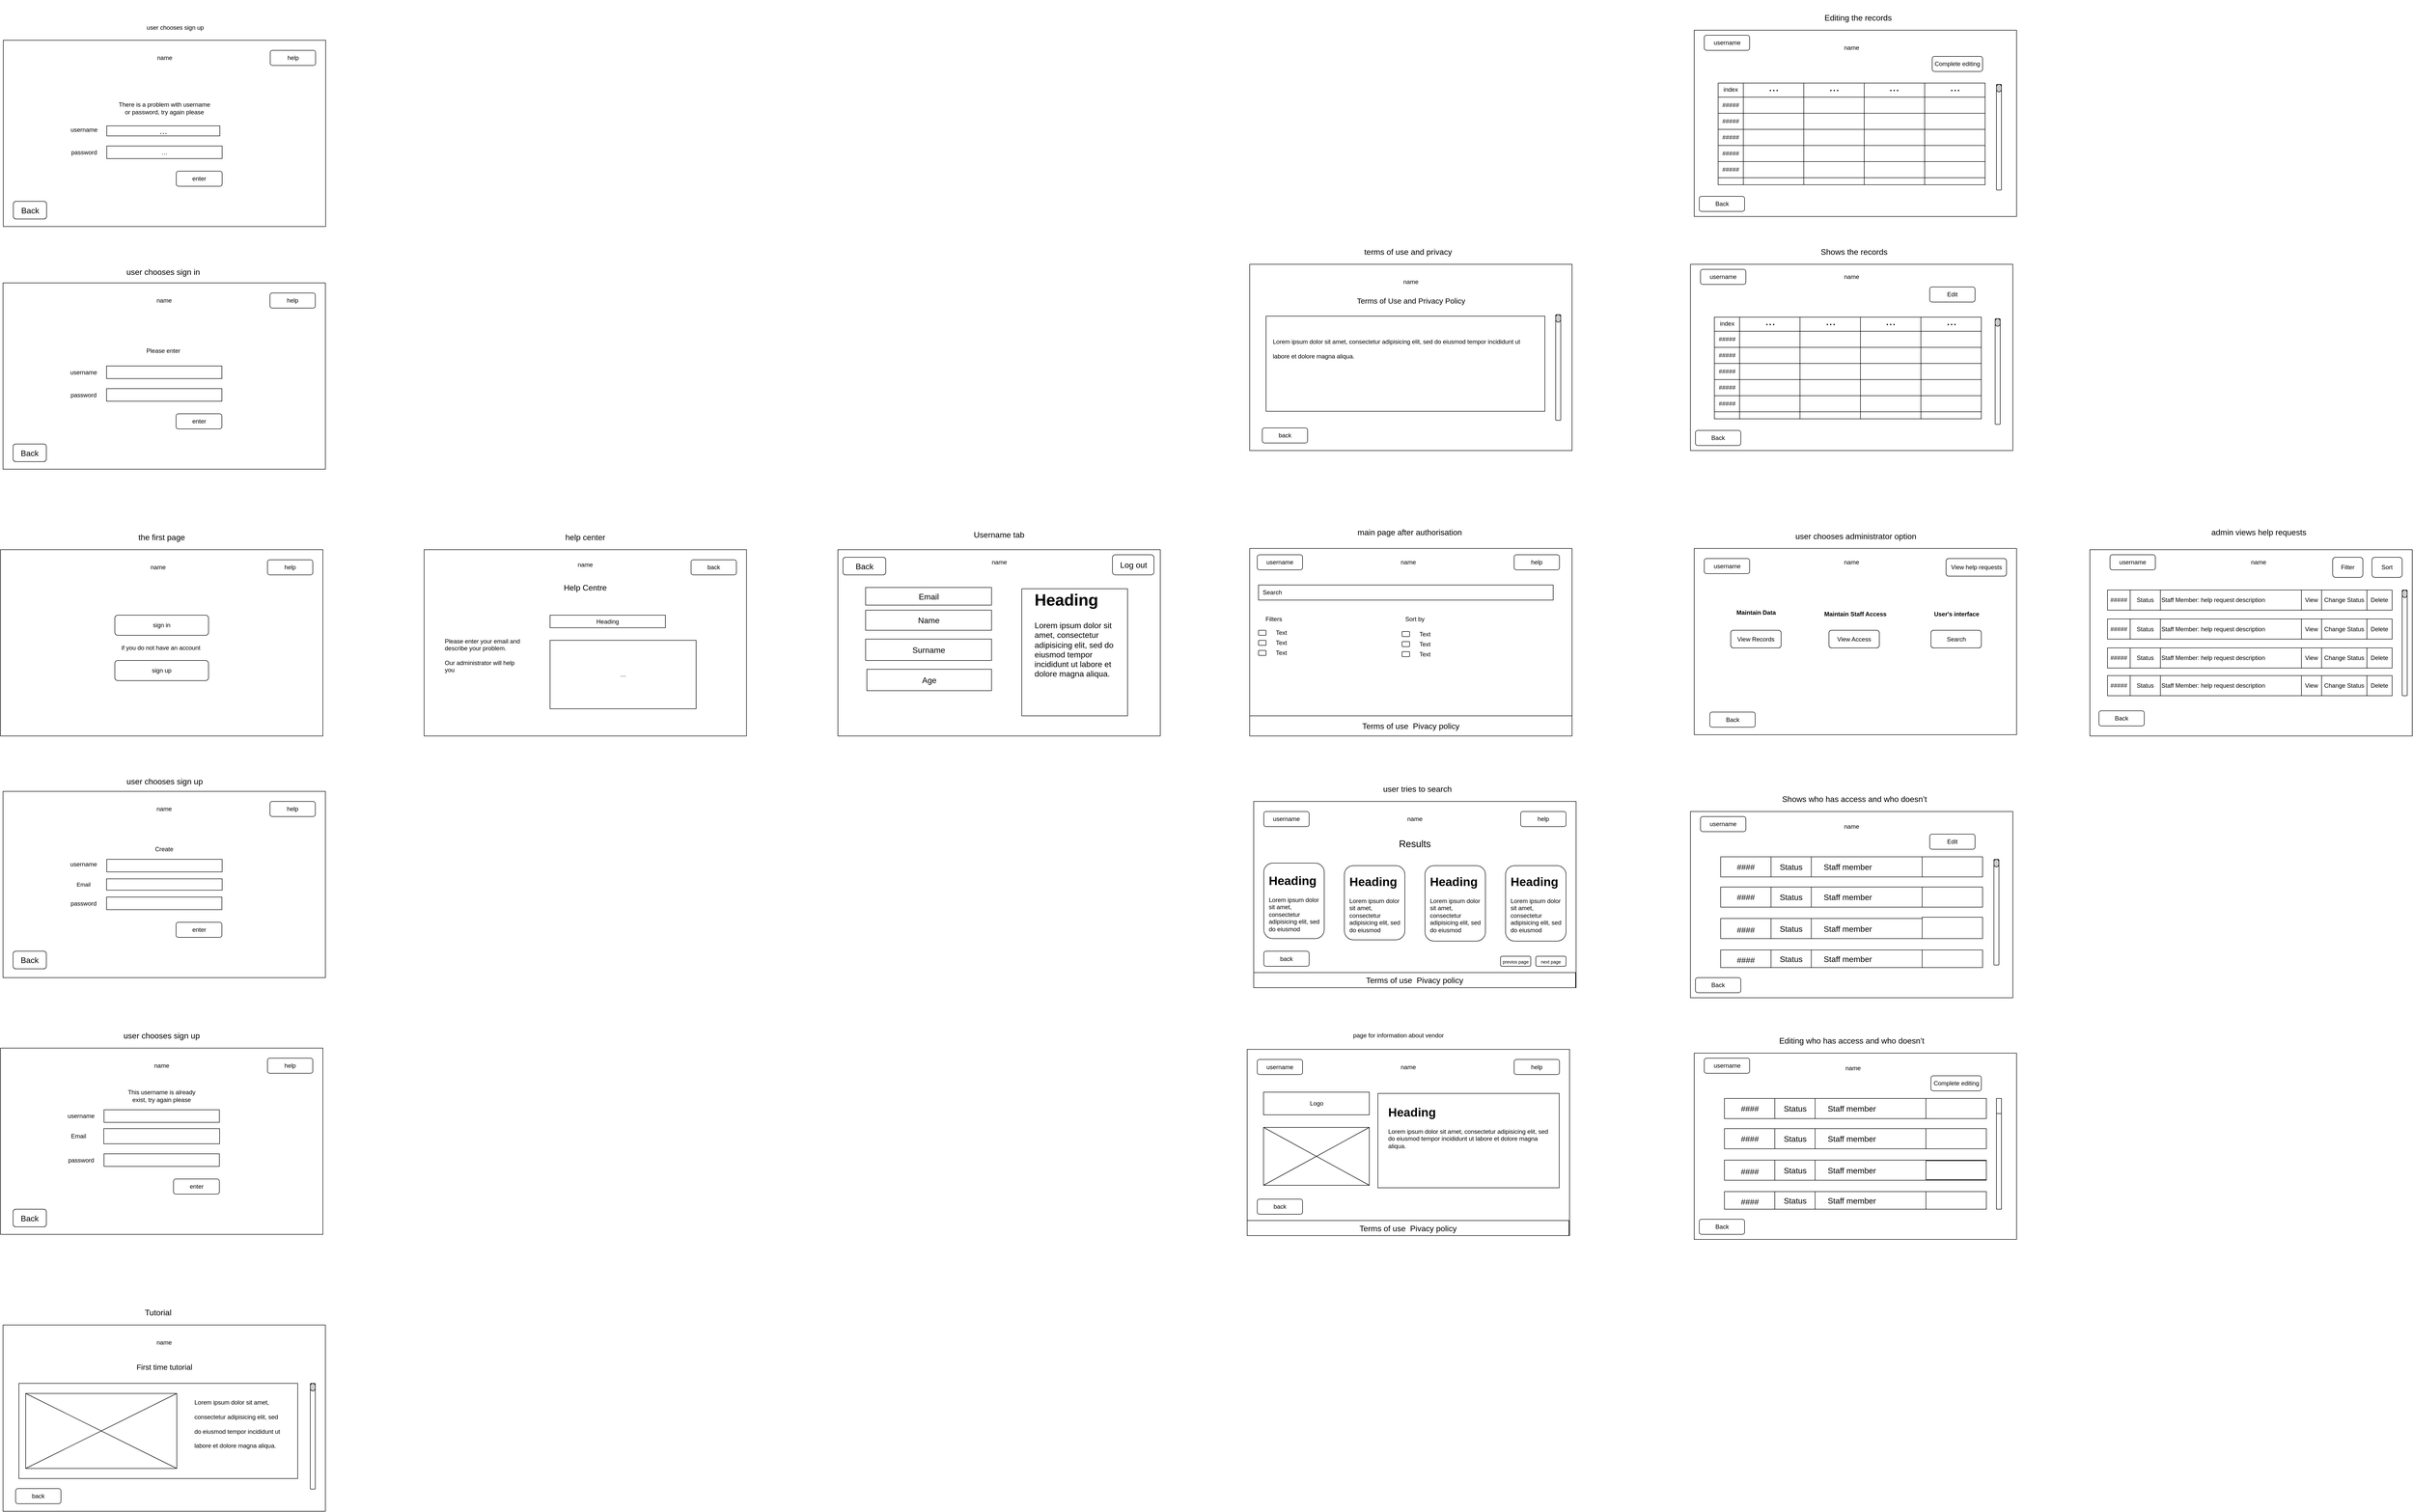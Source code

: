 <mxfile version="22.1.0" type="github">
  <diagram name="Page-1" id="gmUgVFKARMompz8cBliH">
    <mxGraphModel dx="982" dy="1916" grid="1" gridSize="10" guides="1" tooltips="1" connect="1" arrows="1" fold="1" page="1" pageScale="1" pageWidth="827" pageHeight="1169" math="0" shadow="0">
      <root>
        <mxCell id="0" />
        <mxCell id="1" parent="0" />
        <mxCell id="A9qcc2CKMqSuFty0r8bE-4" value="" style="rounded=0;whiteSpace=wrap;html=1;" parent="1" vertex="1">
          <mxGeometry x="3435" y="630" width="640" height="370" as="geometry" />
        </mxCell>
        <mxCell id="A9qcc2CKMqSuFty0r8bE-5" value="" style="rounded=0;whiteSpace=wrap;html=1;" parent="1" vertex="1">
          <mxGeometry x="80" y="110" width="640" height="370" as="geometry" />
        </mxCell>
        <mxCell id="A9qcc2CKMqSuFty0r8bE-6" value="help" style="rounded=1;whiteSpace=wrap;html=1;" parent="1" vertex="1">
          <mxGeometry x="610" y="130" width="90" height="30" as="geometry" />
        </mxCell>
        <mxCell id="A9qcc2CKMqSuFty0r8bE-7" value="name" style="text;html=1;strokeColor=none;fillColor=none;align=center;verticalAlign=middle;whiteSpace=wrap;rounded=0;" parent="1" vertex="1">
          <mxGeometry x="363.25" y="130" width="60" height="30" as="geometry" />
        </mxCell>
        <mxCell id="A9qcc2CKMqSuFty0r8bE-8" value="sign in" style="rounded=1;whiteSpace=wrap;html=1;" parent="1" vertex="1">
          <mxGeometry x="307" y="240" width="186" height="40" as="geometry" />
        </mxCell>
        <mxCell id="A9qcc2CKMqSuFty0r8bE-9" value="sign up" style="rounded=1;whiteSpace=wrap;html=1;" parent="1" vertex="1">
          <mxGeometry x="307" y="330" width="186" height="40" as="geometry" />
        </mxCell>
        <mxCell id="A9qcc2CKMqSuFty0r8bE-10" value="if you do not have an account&amp;nbsp;" style="text;html=1;strokeColor=none;fillColor=none;align=center;verticalAlign=middle;whiteSpace=wrap;rounded=0;" parent="1" vertex="1">
          <mxGeometry x="300" y="290" width="200" height="30" as="geometry" />
        </mxCell>
        <mxCell id="A9qcc2CKMqSuFty0r8bE-11" value="&amp;nbsp; &amp;nbsp; &amp;nbsp; &amp;nbsp; &amp;nbsp; &amp;nbsp; &amp;nbsp; &amp;nbsp; &amp;nbsp; &amp;nbsp; &amp;nbsp; &amp;nbsp; &amp;nbsp; &amp;nbsp; &amp;nbsp; &amp;nbsp; &amp;nbsp; &amp;nbsp; &amp;nbsp; &amp;nbsp; &amp;nbsp; &amp;nbsp; &amp;nbsp; &amp;nbsp; &amp;nbsp;&lt;span style=&quot;white-space: pre;&quot;&gt;&#x9;&lt;/span&gt;&lt;span style=&quot;white-space: pre;&quot;&gt;&#x9;&lt;/span&gt;&lt;span style=&quot;white-space: pre;&quot;&gt;&#x9;&lt;/span&gt;&lt;span style=&quot;white-space: pre;&quot;&gt;&#x9;&lt;/span&gt;" style="rounded=0;whiteSpace=wrap;html=1;" parent="1" vertex="1">
          <mxGeometry x="85" y="-420" width="640" height="370" as="geometry" />
        </mxCell>
        <mxCell id="A9qcc2CKMqSuFty0r8bE-12" value="help" style="rounded=1;whiteSpace=wrap;html=1;" parent="1" vertex="1">
          <mxGeometry x="615" y="-400" width="90" height="30" as="geometry" />
        </mxCell>
        <mxCell id="A9qcc2CKMqSuFty0r8bE-13" value="name" style="text;html=1;strokeColor=none;fillColor=none;align=center;verticalAlign=middle;whiteSpace=wrap;rounded=0;" parent="1" vertex="1">
          <mxGeometry x="375" y="-400" width="60" height="30" as="geometry" />
        </mxCell>
        <mxCell id="A9qcc2CKMqSuFty0r8bE-14" value="&lt;font style=&quot;font-size: 16px;&quot;&gt;the first page&lt;/font&gt;" style="text;html=1;strokeColor=none;fillColor=none;align=center;verticalAlign=middle;whiteSpace=wrap;rounded=0;" parent="1" vertex="1">
          <mxGeometry x="335" y="70" width="130" height="30" as="geometry" />
        </mxCell>
        <mxCell id="A9qcc2CKMqSuFty0r8bE-15" value="&lt;font style=&quot;font-size: 16px;&quot;&gt;user chooses sign in&lt;/font&gt;" style="text;html=1;strokeColor=none;fillColor=none;align=center;verticalAlign=middle;whiteSpace=wrap;rounded=0;" parent="1" vertex="1">
          <mxGeometry x="323.25" y="-457" width="160" height="30" as="geometry" />
        </mxCell>
        <mxCell id="A9qcc2CKMqSuFty0r8bE-16" value="Please enter&amp;nbsp;" style="text;html=1;strokeColor=none;fillColor=none;align=center;verticalAlign=middle;whiteSpace=wrap;rounded=0;" parent="1" vertex="1">
          <mxGeometry x="330" y="-300" width="150" height="30" as="geometry" />
        </mxCell>
        <mxCell id="A9qcc2CKMqSuFty0r8bE-17" value="" style="rounded=0;whiteSpace=wrap;html=1;" parent="1" vertex="1">
          <mxGeometry x="290.5" y="-255" width="229" height="25" as="geometry" />
        </mxCell>
        <mxCell id="A9qcc2CKMqSuFty0r8bE-18" value="" style="rounded=0;whiteSpace=wrap;html=1;" parent="1" vertex="1">
          <mxGeometry x="290.5" y="-210" width="229" height="25" as="geometry" />
        </mxCell>
        <mxCell id="A9qcc2CKMqSuFty0r8bE-19" value="enter" style="rounded=1;whiteSpace=wrap;html=1;" parent="1" vertex="1">
          <mxGeometry x="428.5" y="-160" width="91" height="30" as="geometry" />
        </mxCell>
        <mxCell id="A9qcc2CKMqSuFty0r8bE-20" value="username" style="text;html=1;strokeColor=none;fillColor=none;align=center;verticalAlign=middle;whiteSpace=wrap;rounded=0;" parent="1" vertex="1">
          <mxGeometry x="215" y="-257.5" width="60" height="30" as="geometry" />
        </mxCell>
        <mxCell id="A9qcc2CKMqSuFty0r8bE-21" value="password" style="text;html=1;strokeColor=none;fillColor=none;align=center;verticalAlign=middle;whiteSpace=wrap;rounded=0;" parent="1" vertex="1">
          <mxGeometry x="215" y="-212.5" width="60" height="30" as="geometry" />
        </mxCell>
        <mxCell id="A9qcc2CKMqSuFty0r8bE-22" value="" style="rounded=0;whiteSpace=wrap;html=1;" parent="1" vertex="1">
          <mxGeometry x="85" y="590" width="640" height="370" as="geometry" />
        </mxCell>
        <mxCell id="A9qcc2CKMqSuFty0r8bE-23" value="help" style="rounded=1;whiteSpace=wrap;html=1;" parent="1" vertex="1">
          <mxGeometry x="615" y="610" width="90" height="30" as="geometry" />
        </mxCell>
        <mxCell id="A9qcc2CKMqSuFty0r8bE-24" value="name" style="text;html=1;strokeColor=none;fillColor=none;align=center;verticalAlign=middle;whiteSpace=wrap;rounded=0;" parent="1" vertex="1">
          <mxGeometry x="375" y="610" width="60" height="30" as="geometry" />
        </mxCell>
        <mxCell id="A9qcc2CKMqSuFty0r8bE-25" value="&lt;font style=&quot;font-size: 16px;&quot;&gt;user chooses sign up&lt;/font&gt;" style="text;html=1;strokeColor=none;fillColor=none;align=center;verticalAlign=middle;whiteSpace=wrap;rounded=0;" parent="1" vertex="1">
          <mxGeometry x="325.5" y="555" width="160" height="30" as="geometry" />
        </mxCell>
        <mxCell id="A9qcc2CKMqSuFty0r8bE-26" value="Create" style="text;html=1;strokeColor=none;fillColor=none;align=center;verticalAlign=middle;whiteSpace=wrap;rounded=0;" parent="1" vertex="1">
          <mxGeometry x="330" y="690" width="150" height="30" as="geometry" />
        </mxCell>
        <mxCell id="A9qcc2CKMqSuFty0r8bE-27" value="" style="rounded=0;whiteSpace=wrap;html=1;" parent="1" vertex="1">
          <mxGeometry x="291" y="725" width="229" height="25" as="geometry" />
        </mxCell>
        <mxCell id="A9qcc2CKMqSuFty0r8bE-28" value="" style="rounded=0;whiteSpace=wrap;html=1;" parent="1" vertex="1">
          <mxGeometry x="290.5" y="800" width="229" height="25" as="geometry" />
        </mxCell>
        <mxCell id="A9qcc2CKMqSuFty0r8bE-29" value="enter" style="rounded=1;whiteSpace=wrap;html=1;" parent="1" vertex="1">
          <mxGeometry x="428.5" y="850" width="91" height="30" as="geometry" />
        </mxCell>
        <mxCell id="A9qcc2CKMqSuFty0r8bE-30" value="username" style="text;html=1;strokeColor=none;fillColor=none;align=center;verticalAlign=middle;whiteSpace=wrap;rounded=0;" parent="1" vertex="1">
          <mxGeometry x="215" y="720" width="60" height="30" as="geometry" />
        </mxCell>
        <mxCell id="A9qcc2CKMqSuFty0r8bE-31" value="password" style="text;html=1;strokeColor=none;fillColor=none;align=center;verticalAlign=middle;whiteSpace=wrap;rounded=0;" parent="1" vertex="1">
          <mxGeometry x="215" y="797.5" width="60" height="30" as="geometry" />
        </mxCell>
        <mxCell id="A9qcc2CKMqSuFty0r8bE-32" value="" style="rounded=0;whiteSpace=wrap;html=1;" parent="1" vertex="1">
          <mxGeometry x="2560" y="107.5" width="640" height="370" as="geometry" />
        </mxCell>
        <mxCell id="A9qcc2CKMqSuFty0r8bE-33" value="help" style="rounded=1;whiteSpace=wrap;html=1;" parent="1" vertex="1">
          <mxGeometry x="3085" y="120" width="90" height="30" as="geometry" />
        </mxCell>
        <mxCell id="A9qcc2CKMqSuFty0r8bE-34" value="name" style="text;html=1;strokeColor=none;fillColor=none;align=center;verticalAlign=middle;whiteSpace=wrap;rounded=0;" parent="1" vertex="1">
          <mxGeometry x="2845" y="120" width="60" height="30" as="geometry" />
        </mxCell>
        <mxCell id="A9qcc2CKMqSuFty0r8bE-35" value="&lt;font style=&quot;font-size: 16px;&quot;&gt;main page after authorisation&amp;nbsp;&lt;/font&gt;" style="text;html=1;strokeColor=none;fillColor=none;align=center;verticalAlign=middle;whiteSpace=wrap;rounded=0;" parent="1" vertex="1">
          <mxGeometry x="2759" y="60" width="242" height="30" as="geometry" />
        </mxCell>
        <mxCell id="A9qcc2CKMqSuFty0r8bE-36" value="" style="rounded=0;whiteSpace=wrap;html=1;" parent="1" vertex="1">
          <mxGeometry x="2577.5" y="180" width="585" height="30" as="geometry" />
        </mxCell>
        <mxCell id="A9qcc2CKMqSuFty0r8bE-37" value="Search" style="text;html=1;strokeColor=none;fillColor=none;align=center;verticalAlign=middle;whiteSpace=wrap;rounded=0;" parent="1" vertex="1">
          <mxGeometry x="2575" y="180" width="60" height="30" as="geometry" />
        </mxCell>
        <mxCell id="A9qcc2CKMqSuFty0r8bE-38" value="Filters" style="text;html=1;strokeColor=none;fillColor=none;align=center;verticalAlign=middle;whiteSpace=wrap;rounded=0;" parent="1" vertex="1">
          <mxGeometry x="2577.5" y="232.5" width="60" height="30" as="geometry" />
        </mxCell>
        <mxCell id="A9qcc2CKMqSuFty0r8bE-39" value="Sort by" style="text;html=1;strokeColor=none;fillColor=none;align=center;verticalAlign=middle;whiteSpace=wrap;rounded=0;" parent="1" vertex="1">
          <mxGeometry x="2858" y="232.5" width="60" height="30" as="geometry" />
        </mxCell>
        <mxCell id="A9qcc2CKMqSuFty0r8bE-40" value="Text" style="text;html=1;strokeColor=none;fillColor=none;align=center;verticalAlign=middle;whiteSpace=wrap;rounded=0;" parent="1" vertex="1">
          <mxGeometry x="2592.5" y="260" width="60" height="30" as="geometry" />
        </mxCell>
        <mxCell id="A9qcc2CKMqSuFty0r8bE-41" value="" style="rounded=1;whiteSpace=wrap;html=1;" parent="1" vertex="1">
          <mxGeometry x="2577.5" y="270" width="15" height="10" as="geometry" />
        </mxCell>
        <mxCell id="A9qcc2CKMqSuFty0r8bE-42" value="" style="rounded=1;whiteSpace=wrap;html=1;" parent="1" vertex="1">
          <mxGeometry x="2577.5" y="290" width="15" height="10" as="geometry" />
        </mxCell>
        <mxCell id="A9qcc2CKMqSuFty0r8bE-43" value="" style="rounded=1;whiteSpace=wrap;html=1;" parent="1" vertex="1">
          <mxGeometry x="2577.5" y="310" width="15" height="10" as="geometry" />
        </mxCell>
        <mxCell id="A9qcc2CKMqSuFty0r8bE-44" value="" style="rounded=1;whiteSpace=wrap;html=1;" parent="1" vertex="1">
          <mxGeometry x="2862.5" y="272.5" width="15" height="10" as="geometry" />
        </mxCell>
        <mxCell id="A9qcc2CKMqSuFty0r8bE-45" value="" style="rounded=1;whiteSpace=wrap;html=1;" parent="1" vertex="1">
          <mxGeometry x="2862.5" y="292.5" width="15" height="10" as="geometry" />
        </mxCell>
        <mxCell id="A9qcc2CKMqSuFty0r8bE-46" value="" style="rounded=1;whiteSpace=wrap;html=1;" parent="1" vertex="1">
          <mxGeometry x="2862.5" y="312.5" width="15" height="10" as="geometry" />
        </mxCell>
        <mxCell id="A9qcc2CKMqSuFty0r8bE-47" value="Text" style="text;html=1;strokeColor=none;fillColor=none;align=center;verticalAlign=middle;whiteSpace=wrap;rounded=0;" parent="1" vertex="1">
          <mxGeometry x="2592.5" y="280" width="60" height="30" as="geometry" />
        </mxCell>
        <mxCell id="A9qcc2CKMqSuFty0r8bE-48" value="Text" style="text;html=1;strokeColor=none;fillColor=none;align=center;verticalAlign=middle;whiteSpace=wrap;rounded=0;" parent="1" vertex="1">
          <mxGeometry x="2592.5" y="300" width="60" height="30" as="geometry" />
        </mxCell>
        <mxCell id="A9qcc2CKMqSuFty0r8bE-49" value="Text" style="text;html=1;strokeColor=none;fillColor=none;align=center;verticalAlign=middle;whiteSpace=wrap;rounded=0;" parent="1" vertex="1">
          <mxGeometry x="2877.5" y="302.5" width="60" height="30" as="geometry" />
        </mxCell>
        <mxCell id="A9qcc2CKMqSuFty0r8bE-50" value="Text" style="text;html=1;strokeColor=none;fillColor=none;align=center;verticalAlign=middle;whiteSpace=wrap;rounded=0;" parent="1" vertex="1">
          <mxGeometry x="2877.5" y="282.5" width="60" height="30" as="geometry" />
        </mxCell>
        <mxCell id="A9qcc2CKMqSuFty0r8bE-51" value="Text" style="text;html=1;strokeColor=none;fillColor=none;align=center;verticalAlign=middle;whiteSpace=wrap;rounded=0;" parent="1" vertex="1">
          <mxGeometry x="2877.5" y="262.5" width="60" height="30" as="geometry" />
        </mxCell>
        <mxCell id="A9qcc2CKMqSuFty0r8bE-52" value="" style="rounded=0;whiteSpace=wrap;html=1;" parent="1" vertex="1">
          <mxGeometry x="80" y="1100" width="640" height="370" as="geometry" />
        </mxCell>
        <mxCell id="A9qcc2CKMqSuFty0r8bE-53" value="help" style="rounded=1;whiteSpace=wrap;html=1;" parent="1" vertex="1">
          <mxGeometry x="610" y="1120" width="90" height="30" as="geometry" />
        </mxCell>
        <mxCell id="A9qcc2CKMqSuFty0r8bE-54" value="name" style="text;html=1;strokeColor=none;fillColor=none;align=center;verticalAlign=middle;whiteSpace=wrap;rounded=0;" parent="1" vertex="1">
          <mxGeometry x="370" y="1120" width="60" height="30" as="geometry" />
        </mxCell>
        <mxCell id="A9qcc2CKMqSuFty0r8bE-55" value="&lt;font style=&quot;font-size: 16px;&quot;&gt;user chooses sign up&lt;/font&gt;" style="text;html=1;strokeColor=none;fillColor=none;align=center;verticalAlign=middle;whiteSpace=wrap;rounded=0;" parent="1" vertex="1">
          <mxGeometry x="320" y="1060" width="160" height="30" as="geometry" />
        </mxCell>
        <mxCell id="A9qcc2CKMqSuFty0r8bE-56" value="This username is already exist, try again please" style="text;html=1;strokeColor=none;fillColor=none;align=center;verticalAlign=middle;whiteSpace=wrap;rounded=0;" parent="1" vertex="1">
          <mxGeometry x="325" y="1180" width="150" height="30" as="geometry" />
        </mxCell>
        <mxCell id="A9qcc2CKMqSuFty0r8bE-57" value="" style="rounded=0;whiteSpace=wrap;html=1;" parent="1" vertex="1">
          <mxGeometry x="285.5" y="1222.5" width="229" height="25" as="geometry" />
        </mxCell>
        <mxCell id="A9qcc2CKMqSuFty0r8bE-58" value="" style="rounded=0;whiteSpace=wrap;html=1;" parent="1" vertex="1">
          <mxGeometry x="285.5" y="1310" width="229" height="25" as="geometry" />
        </mxCell>
        <mxCell id="A9qcc2CKMqSuFty0r8bE-59" value="enter" style="rounded=1;whiteSpace=wrap;html=1;" parent="1" vertex="1">
          <mxGeometry x="423.5" y="1360" width="91" height="30" as="geometry" />
        </mxCell>
        <mxCell id="A9qcc2CKMqSuFty0r8bE-60" value="username" style="text;html=1;strokeColor=none;fillColor=none;align=center;verticalAlign=middle;whiteSpace=wrap;rounded=0;" parent="1" vertex="1">
          <mxGeometry x="210" y="1220" width="60" height="30" as="geometry" />
        </mxCell>
        <mxCell id="A9qcc2CKMqSuFty0r8bE-61" value="password" style="text;html=1;strokeColor=none;fillColor=none;align=center;verticalAlign=middle;whiteSpace=wrap;rounded=0;" parent="1" vertex="1">
          <mxGeometry x="210" y="1307.5" width="60" height="30" as="geometry" />
        </mxCell>
        <mxCell id="A9qcc2CKMqSuFty0r8bE-62" value="" style="rounded=0;whiteSpace=wrap;html=1;" parent="1" vertex="1">
          <mxGeometry x="85.5" y="-902" width="640" height="370" as="geometry" />
        </mxCell>
        <mxCell id="A9qcc2CKMqSuFty0r8bE-63" value="help" style="rounded=1;whiteSpace=wrap;html=1;" parent="1" vertex="1">
          <mxGeometry x="615.5" y="-882" width="90" height="30" as="geometry" />
        </mxCell>
        <mxCell id="A9qcc2CKMqSuFty0r8bE-64" value="name" style="text;html=1;strokeColor=none;fillColor=none;align=center;verticalAlign=middle;whiteSpace=wrap;rounded=0;" parent="1" vertex="1">
          <mxGeometry x="375.5" y="-882" width="60" height="30" as="geometry" />
        </mxCell>
        <mxCell id="A9qcc2CKMqSuFty0r8bE-65" value="user chooses sign up" style="text;html=1;strokeColor=none;fillColor=none;align=center;verticalAlign=middle;whiteSpace=wrap;rounded=0;" parent="1" vertex="1">
          <mxGeometry x="346.5" y="-942" width="160" height="30" as="geometry" />
        </mxCell>
        <mxCell id="A9qcc2CKMqSuFty0r8bE-66" value="There is a problem with username or password, try again please" style="text;html=1;strokeColor=none;fillColor=none;align=center;verticalAlign=middle;whiteSpace=wrap;rounded=0;" parent="1" vertex="1">
          <mxGeometry x="308" y="-782" width="195" height="30" as="geometry" />
        </mxCell>
        <mxCell id="A9qcc2CKMqSuFty0r8bE-67" value="" style="rounded=0;whiteSpace=wrap;html=1;" parent="1" vertex="1">
          <mxGeometry x="1171" y="210" width="229" height="25" as="geometry" />
        </mxCell>
        <mxCell id="A9qcc2CKMqSuFty0r8bE-68" value="…" style="rounded=0;whiteSpace=wrap;html=1;" parent="1" vertex="1">
          <mxGeometry x="291" y="-692" width="229" height="25" as="geometry" />
        </mxCell>
        <mxCell id="A9qcc2CKMqSuFty0r8bE-69" value="enter" style="rounded=1;whiteSpace=wrap;html=1;" parent="1" vertex="1">
          <mxGeometry x="429" y="-642" width="91" height="30" as="geometry" />
        </mxCell>
        <mxCell id="A9qcc2CKMqSuFty0r8bE-70" value="username" style="text;html=1;strokeColor=none;fillColor=none;align=center;verticalAlign=middle;whiteSpace=wrap;rounded=0;" parent="1" vertex="1">
          <mxGeometry x="215.5" y="-739.5" width="60" height="30" as="geometry" />
        </mxCell>
        <mxCell id="A9qcc2CKMqSuFty0r8bE-71" value="password" style="text;html=1;strokeColor=none;fillColor=none;align=center;verticalAlign=middle;whiteSpace=wrap;rounded=0;" parent="1" vertex="1">
          <mxGeometry x="215.5" y="-694.5" width="60" height="30" as="geometry" />
        </mxCell>
        <mxCell id="A9qcc2CKMqSuFty0r8bE-72" value="username" style="rounded=1;whiteSpace=wrap;html=1;" parent="1" vertex="1">
          <mxGeometry x="2575" y="120" width="90" height="30" as="geometry" />
        </mxCell>
        <mxCell id="A9qcc2CKMqSuFty0r8bE-73" value="" style="rounded=0;whiteSpace=wrap;html=1;" parent="1" vertex="1">
          <mxGeometry x="2568" y="610" width="640" height="370" as="geometry" />
        </mxCell>
        <mxCell id="A9qcc2CKMqSuFty0r8bE-74" value="help" style="rounded=1;whiteSpace=wrap;html=1;" parent="1" vertex="1">
          <mxGeometry x="3098" y="630" width="90" height="30" as="geometry" />
        </mxCell>
        <mxCell id="A9qcc2CKMqSuFty0r8bE-75" value="name" style="text;html=1;strokeColor=none;fillColor=none;align=center;verticalAlign=middle;whiteSpace=wrap;rounded=0;" parent="1" vertex="1">
          <mxGeometry x="2858" y="630" width="60" height="30" as="geometry" />
        </mxCell>
        <mxCell id="A9qcc2CKMqSuFty0r8bE-76" value="" style="rounded=1;whiteSpace=wrap;html=1;" parent="1" vertex="1">
          <mxGeometry x="2588" y="732.5" width="120" height="150" as="geometry" />
        </mxCell>
        <mxCell id="A9qcc2CKMqSuFty0r8bE-77" value="" style="rounded=1;whiteSpace=wrap;html=1;" parent="1" vertex="1">
          <mxGeometry x="2748" y="737.5" width="120" height="147.5" as="geometry" />
        </mxCell>
        <mxCell id="A9qcc2CKMqSuFty0r8bE-78" value="" style="rounded=1;whiteSpace=wrap;html=1;" parent="1" vertex="1">
          <mxGeometry x="2908" y="737.5" width="120" height="150" as="geometry" />
        </mxCell>
        <mxCell id="A9qcc2CKMqSuFty0r8bE-79" value="username" style="rounded=1;whiteSpace=wrap;html=1;" parent="1" vertex="1">
          <mxGeometry x="2588" y="630" width="90" height="30" as="geometry" />
        </mxCell>
        <mxCell id="A9qcc2CKMqSuFty0r8bE-80" value="&lt;font style=&quot;font-size: 9px;&quot;&gt;next page&lt;/font&gt;" style="rounded=1;whiteSpace=wrap;html=1;" parent="1" vertex="1">
          <mxGeometry x="3128" y="917.5" width="60" height="20" as="geometry" />
        </mxCell>
        <mxCell id="A9qcc2CKMqSuFty0r8bE-81" value="&lt;font style=&quot;font-size: 9px;&quot;&gt;previos page&lt;/font&gt;" style="rounded=1;whiteSpace=wrap;html=1;" parent="1" vertex="1">
          <mxGeometry x="3058" y="917.5" width="60" height="20" as="geometry" />
        </mxCell>
        <mxCell id="A9qcc2CKMqSuFty0r8bE-82" value="back" style="rounded=1;whiteSpace=wrap;html=1;" parent="1" vertex="1">
          <mxGeometry x="2588" y="907.5" width="90" height="30" as="geometry" />
        </mxCell>
        <mxCell id="A9qcc2CKMqSuFty0r8bE-83" value="&lt;font style=&quot;font-size: 19px;&quot;&gt;Results&lt;/font&gt;" style="text;html=1;strokeColor=none;fillColor=none;align=center;verticalAlign=middle;whiteSpace=wrap;rounded=0;strokeWidth=3;" parent="1" vertex="1">
          <mxGeometry x="2858" y="680" width="60" height="30" as="geometry" />
        </mxCell>
        <mxCell id="A9qcc2CKMqSuFty0r8bE-84" value="" style="rounded=1;whiteSpace=wrap;html=1;" parent="1" vertex="1">
          <mxGeometry x="3068" y="737.5" width="120" height="150" as="geometry" />
        </mxCell>
        <mxCell id="A9qcc2CKMqSuFty0r8bE-85" value="" style="rounded=0;whiteSpace=wrap;html=1;" parent="1" vertex="1">
          <mxGeometry x="921" y="110" width="640" height="370" as="geometry" />
        </mxCell>
        <mxCell id="A9qcc2CKMqSuFty0r8bE-86" value="back" style="rounded=1;whiteSpace=wrap;html=1;" parent="1" vertex="1">
          <mxGeometry x="1451" y="130" width="90" height="30" as="geometry" />
        </mxCell>
        <mxCell id="A9qcc2CKMqSuFty0r8bE-87" value="name" style="text;html=1;strokeColor=none;fillColor=none;align=center;verticalAlign=middle;whiteSpace=wrap;rounded=0;" parent="1" vertex="1">
          <mxGeometry x="1211" y="125" width="60" height="30" as="geometry" />
        </mxCell>
        <mxCell id="A9qcc2CKMqSuFty0r8bE-88" value="&lt;font style=&quot;font-size: 16px;&quot;&gt;help center&lt;/font&gt;" style="text;html=1;strokeColor=none;fillColor=none;align=center;verticalAlign=middle;whiteSpace=wrap;rounded=0;" parent="1" vertex="1">
          <mxGeometry x="1161" y="70" width="160" height="30" as="geometry" />
        </mxCell>
        <mxCell id="A9qcc2CKMqSuFty0r8bE-89" value="&lt;font style=&quot;font-size: 16px;&quot;&gt;Help Centre&lt;/font&gt;" style="text;html=1;strokeColor=none;fillColor=none;align=center;verticalAlign=middle;whiteSpace=wrap;rounded=0;" parent="1" vertex="1">
          <mxGeometry x="1166" y="170" width="150" height="30" as="geometry" />
        </mxCell>
        <mxCell id="A9qcc2CKMqSuFty0r8bE-90" value="…" style="rounded=0;whiteSpace=wrap;html=1;" parent="1" vertex="1">
          <mxGeometry x="1171" y="290" width="290" height="136" as="geometry" />
        </mxCell>
        <mxCell id="A9qcc2CKMqSuFty0r8bE-91" value="Please enter your email and describe your problem. &lt;br&gt;&lt;br&gt;Our administrator will help you" style="text;html=1;strokeColor=none;fillColor=none;align=left;verticalAlign=middle;whiteSpace=wrap;rounded=0;" parent="1" vertex="1">
          <mxGeometry x="959.5" y="260" width="151.5" height="120" as="geometry" />
        </mxCell>
        <mxCell id="A9qcc2CKMqSuFty0r8bE-92" value="Heading" style="rounded=0;whiteSpace=wrap;html=1;" parent="1" vertex="1">
          <mxGeometry x="1171" y="240" width="229" height="25" as="geometry" />
        </mxCell>
        <mxCell id="A9qcc2CKMqSuFty0r8bE-93" value="&lt;font style=&quot;font-size: 16px;&quot;&gt;user tries to search&lt;/font&gt;" style="text;html=1;strokeColor=none;fillColor=none;align=center;verticalAlign=middle;whiteSpace=wrap;rounded=0;" parent="1" vertex="1">
          <mxGeometry x="2808" y="570" width="170" height="30" as="geometry" />
        </mxCell>
        <mxCell id="A9qcc2CKMqSuFty0r8bE-94" value="" style="rounded=0;whiteSpace=wrap;html=1;" parent="1" vertex="1">
          <mxGeometry x="3442.5" y="107.5" width="640" height="370" as="geometry" />
        </mxCell>
        <mxCell id="A9qcc2CKMqSuFty0r8bE-95" value="&lt;font style=&quot;font-size: 16px;&quot;&gt;user chooses administrator option&lt;/font&gt;" style="text;html=1;align=center;verticalAlign=middle;resizable=0;points=[];autosize=1;strokeColor=none;fillColor=none;" parent="1" vertex="1">
          <mxGeometry x="3632.5" y="67.5" width="260" height="30" as="geometry" />
        </mxCell>
        <mxCell id="A9qcc2CKMqSuFty0r8bE-96" value="username" style="rounded=1;whiteSpace=wrap;html=1;" parent="1" vertex="1">
          <mxGeometry x="3462.5" y="127.5" width="90" height="30" as="geometry" />
        </mxCell>
        <mxCell id="A9qcc2CKMqSuFty0r8bE-97" value="View Records" style="rounded=1;whiteSpace=wrap;html=1;" parent="1" vertex="1">
          <mxGeometry x="3515" y="270" width="100" height="35" as="geometry" />
        </mxCell>
        <mxCell id="A9qcc2CKMqSuFty0r8bE-98" value="Maintain Data" style="text;html=1;align=center;verticalAlign=middle;resizable=0;points=[];autosize=1;strokeColor=none;fillColor=none;fontStyle=1" parent="1" vertex="1">
          <mxGeometry x="3515" y="220" width="100" height="30" as="geometry" />
        </mxCell>
        <mxCell id="A9qcc2CKMqSuFty0r8bE-99" value="Maintain Staff Access" style="text;html=1;align=center;verticalAlign=middle;resizable=0;points=[];autosize=1;strokeColor=none;fillColor=none;fontStyle=1" parent="1" vertex="1">
          <mxGeometry x="3687" y="222.5" width="150" height="30" as="geometry" />
        </mxCell>
        <mxCell id="A9qcc2CKMqSuFty0r8bE-100" value="View help requests" style="rounded=1;whiteSpace=wrap;html=1;" parent="1" vertex="1">
          <mxGeometry x="3942.5" y="127.5" width="120" height="35" as="geometry" />
        </mxCell>
        <mxCell id="A9qcc2CKMqSuFty0r8bE-101" value="" style="rounded=0;whiteSpace=wrap;html=1;" parent="1" vertex="1">
          <mxGeometry x="4228" y="110" width="640" height="370" as="geometry" />
        </mxCell>
        <mxCell id="A9qcc2CKMqSuFty0r8bE-102" value="&lt;font style=&quot;font-size: 16px;&quot;&gt;admin views help requests&lt;/font&gt;" style="text;html=1;align=center;verticalAlign=middle;resizable=0;points=[];autosize=1;strokeColor=none;fillColor=none;" parent="1" vertex="1">
          <mxGeometry x="4458" y="60" width="210" height="30" as="geometry" />
        </mxCell>
        <mxCell id="A9qcc2CKMqSuFty0r8bE-103" value="username" style="rounded=1;whiteSpace=wrap;html=1;" parent="1" vertex="1">
          <mxGeometry x="4268" y="120" width="90" height="30" as="geometry" />
        </mxCell>
        <mxCell id="A9qcc2CKMqSuFty0r8bE-104" value="Back" style="rounded=1;whiteSpace=wrap;html=1;" parent="1" vertex="1">
          <mxGeometry x="4246" y="430" width="90" height="30" as="geometry" />
        </mxCell>
        <mxCell id="A9qcc2CKMqSuFty0r8bE-105" value="#####" style="rounded=0;whiteSpace=wrap;html=1;" parent="1" vertex="1">
          <mxGeometry x="4263" y="190" width="45" height="40" as="geometry" />
        </mxCell>
        <mxCell id="A9qcc2CKMqSuFty0r8bE-106" value="Staff Member: help request description" style="rounded=0;whiteSpace=wrap;html=1;align=left;" parent="1" vertex="1">
          <mxGeometry x="4368" y="190" width="280" height="40" as="geometry" />
        </mxCell>
        <mxCell id="A9qcc2CKMqSuFty0r8bE-107" value="View" style="rounded=0;whiteSpace=wrap;html=1;" parent="1" vertex="1">
          <mxGeometry x="4648" y="190" width="40" height="40" as="geometry" />
        </mxCell>
        <mxCell id="A9qcc2CKMqSuFty0r8bE-108" value="Change Status" style="rounded=0;whiteSpace=wrap;html=1;" parent="1" vertex="1">
          <mxGeometry x="4688" y="190" width="90" height="40" as="geometry" />
        </mxCell>
        <mxCell id="A9qcc2CKMqSuFty0r8bE-109" value="Delete" style="rounded=0;whiteSpace=wrap;html=1;" parent="1" vertex="1">
          <mxGeometry x="4778" y="190" width="50" height="40" as="geometry" />
        </mxCell>
        <mxCell id="A9qcc2CKMqSuFty0r8bE-110" value="Filter" style="rounded=1;whiteSpace=wrap;html=1;" parent="1" vertex="1">
          <mxGeometry x="4710" y="125" width="60" height="40" as="geometry" />
        </mxCell>
        <mxCell id="A9qcc2CKMqSuFty0r8bE-111" value="Sort" style="rounded=1;whiteSpace=wrap;html=1;" parent="1" vertex="1">
          <mxGeometry x="4788" y="125" width="60" height="40" as="geometry" />
        </mxCell>
        <mxCell id="A9qcc2CKMqSuFty0r8bE-112" value="#####" style="rounded=0;whiteSpace=wrap;html=1;" parent="1" vertex="1">
          <mxGeometry x="4263" y="247.5" width="45" height="40" as="geometry" />
        </mxCell>
        <mxCell id="A9qcc2CKMqSuFty0r8bE-113" value="Staff Member: help request description" style="rounded=0;whiteSpace=wrap;html=1;align=left;" parent="1" vertex="1">
          <mxGeometry x="4368" y="247.5" width="280" height="40" as="geometry" />
        </mxCell>
        <mxCell id="A9qcc2CKMqSuFty0r8bE-114" value="View" style="rounded=0;whiteSpace=wrap;html=1;" parent="1" vertex="1">
          <mxGeometry x="4648" y="247.5" width="40" height="40" as="geometry" />
        </mxCell>
        <mxCell id="A9qcc2CKMqSuFty0r8bE-115" value="Change Status" style="rounded=0;whiteSpace=wrap;html=1;" parent="1" vertex="1">
          <mxGeometry x="4688" y="247.5" width="90" height="40" as="geometry" />
        </mxCell>
        <mxCell id="A9qcc2CKMqSuFty0r8bE-116" value="Delete" style="rounded=0;whiteSpace=wrap;html=1;" parent="1" vertex="1">
          <mxGeometry x="4778" y="247.5" width="50" height="40" as="geometry" />
        </mxCell>
        <mxCell id="A9qcc2CKMqSuFty0r8bE-117" value="#####" style="rounded=0;whiteSpace=wrap;html=1;" parent="1" vertex="1">
          <mxGeometry x="4263" y="305" width="45" height="40" as="geometry" />
        </mxCell>
        <mxCell id="A9qcc2CKMqSuFty0r8bE-118" value="Staff Member: help request description" style="rounded=0;whiteSpace=wrap;html=1;align=left;" parent="1" vertex="1">
          <mxGeometry x="4368" y="305" width="280" height="40" as="geometry" />
        </mxCell>
        <mxCell id="A9qcc2CKMqSuFty0r8bE-119" value="View" style="rounded=0;whiteSpace=wrap;html=1;" parent="1" vertex="1">
          <mxGeometry x="4648" y="305" width="40" height="40" as="geometry" />
        </mxCell>
        <mxCell id="A9qcc2CKMqSuFty0r8bE-120" value="Change Status" style="rounded=0;whiteSpace=wrap;html=1;" parent="1" vertex="1">
          <mxGeometry x="4688" y="305" width="90" height="40" as="geometry" />
        </mxCell>
        <mxCell id="A9qcc2CKMqSuFty0r8bE-121" value="Delete" style="rounded=0;whiteSpace=wrap;html=1;" parent="1" vertex="1">
          <mxGeometry x="4778" y="305" width="50" height="40" as="geometry" />
        </mxCell>
        <mxCell id="A9qcc2CKMqSuFty0r8bE-122" value="Status" style="rounded=0;whiteSpace=wrap;html=1;" parent="1" vertex="1">
          <mxGeometry x="4308" y="190" width="60" height="40" as="geometry" />
        </mxCell>
        <mxCell id="A9qcc2CKMqSuFty0r8bE-123" value="Status" style="rounded=0;whiteSpace=wrap;html=1;" parent="1" vertex="1">
          <mxGeometry x="4308" y="247.5" width="60" height="40" as="geometry" />
        </mxCell>
        <mxCell id="A9qcc2CKMqSuFty0r8bE-124" value="Status" style="rounded=0;whiteSpace=wrap;html=1;" parent="1" vertex="1">
          <mxGeometry x="4308" y="305" width="60" height="40" as="geometry" />
        </mxCell>
        <mxCell id="A9qcc2CKMqSuFty0r8bE-125" value="#####" style="rounded=0;whiteSpace=wrap;html=1;" parent="1" vertex="1">
          <mxGeometry x="4263" y="360" width="45" height="40" as="geometry" />
        </mxCell>
        <mxCell id="A9qcc2CKMqSuFty0r8bE-126" value="Staff Member: help request description" style="rounded=0;whiteSpace=wrap;html=1;align=left;" parent="1" vertex="1">
          <mxGeometry x="4368" y="360" width="280" height="40" as="geometry" />
        </mxCell>
        <mxCell id="A9qcc2CKMqSuFty0r8bE-127" value="View" style="rounded=0;whiteSpace=wrap;html=1;" parent="1" vertex="1">
          <mxGeometry x="4648" y="360" width="40" height="40" as="geometry" />
        </mxCell>
        <mxCell id="A9qcc2CKMqSuFty0r8bE-128" value="Change Status" style="rounded=0;whiteSpace=wrap;html=1;" parent="1" vertex="1">
          <mxGeometry x="4688" y="360" width="90" height="40" as="geometry" />
        </mxCell>
        <mxCell id="A9qcc2CKMqSuFty0r8bE-129" value="Delete" style="rounded=0;whiteSpace=wrap;html=1;" parent="1" vertex="1">
          <mxGeometry x="4778" y="360" width="50" height="40" as="geometry" />
        </mxCell>
        <mxCell id="A9qcc2CKMqSuFty0r8bE-130" value="Status" style="rounded=0;whiteSpace=wrap;html=1;" parent="1" vertex="1">
          <mxGeometry x="4308" y="360" width="60" height="40" as="geometry" />
        </mxCell>
        <mxCell id="A9qcc2CKMqSuFty0r8bE-131" value="" style="rounded=1;whiteSpace=wrap;html=1;" parent="1" vertex="1">
          <mxGeometry x="4848" y="190" width="10" height="210" as="geometry" />
        </mxCell>
        <mxCell id="A9qcc2CKMqSuFty0r8bE-132" value="" style="rounded=1;whiteSpace=wrap;html=1;arcSize=50;fillColor=#CCCCCC;" parent="1" vertex="1">
          <mxGeometry x="4848" y="190" width="10" height="15" as="geometry" />
        </mxCell>
        <mxCell id="A9qcc2CKMqSuFty0r8bE-133" value="username" style="rounded=1;whiteSpace=wrap;html=1;" parent="1" vertex="1">
          <mxGeometry x="3455" y="640" width="90" height="30" as="geometry" />
        </mxCell>
        <mxCell id="A9qcc2CKMqSuFty0r8bE-134" value="" style="rounded=0;whiteSpace=wrap;html=1;fontSize=16;" parent="1" vertex="1">
          <mxGeometry x="3495" y="720" width="520" height="40" as="geometry" />
        </mxCell>
        <mxCell id="A9qcc2CKMqSuFty0r8bE-135" value="" style="rounded=0;whiteSpace=wrap;html=1;fontSize=16;" parent="1" vertex="1">
          <mxGeometry x="3495" y="780" width="520" height="40" as="geometry" />
        </mxCell>
        <mxCell id="A9qcc2CKMqSuFty0r8bE-136" value="" style="rounded=0;whiteSpace=wrap;html=1;fontSize=16;" parent="1" vertex="1">
          <mxGeometry x="3495" y="842.5" width="520" height="40" as="geometry" />
        </mxCell>
        <mxCell id="A9qcc2CKMqSuFty0r8bE-137" value="" style="rounded=0;whiteSpace=wrap;html=1;fontSize=16;" parent="1" vertex="1">
          <mxGeometry x="3495" y="905" width="520" height="35" as="geometry" />
        </mxCell>
        <mxCell id="A9qcc2CKMqSuFty0r8bE-138" value="" style="rounded=0;whiteSpace=wrap;html=1;fontSize=16;" parent="1" vertex="1">
          <mxGeometry x="3495" y="720" width="100" height="40" as="geometry" />
        </mxCell>
        <mxCell id="A9qcc2CKMqSuFty0r8bE-139" value="" style="rounded=0;whiteSpace=wrap;html=1;fontSize=16;" parent="1" vertex="1">
          <mxGeometry x="3495" y="780" width="100" height="40" as="geometry" />
        </mxCell>
        <mxCell id="A9qcc2CKMqSuFty0r8bE-140" value="" style="rounded=0;whiteSpace=wrap;html=1;fontSize=16;" parent="1" vertex="1">
          <mxGeometry x="3495" y="842.5" width="100" height="40" as="geometry" />
        </mxCell>
        <mxCell id="A9qcc2CKMqSuFty0r8bE-141" value="" style="rounded=0;whiteSpace=wrap;html=1;fontSize=16;" parent="1" vertex="1">
          <mxGeometry x="3495" y="905" width="100" height="35" as="geometry" />
        </mxCell>
        <mxCell id="A9qcc2CKMqSuFty0r8bE-142" value="####" style="text;html=1;strokeColor=none;fillColor=none;align=center;verticalAlign=middle;whiteSpace=wrap;rounded=0;fontSize=16;" parent="1" vertex="1">
          <mxGeometry x="3515" y="645" width="60" height="190" as="geometry" />
        </mxCell>
        <mxCell id="A9qcc2CKMqSuFty0r8bE-143" value="####" style="text;html=1;strokeColor=none;fillColor=none;align=center;verticalAlign=middle;whiteSpace=wrap;rounded=0;fontSize=16;" parent="1" vertex="1">
          <mxGeometry x="3515" y="705" width="60" height="190" as="geometry" />
        </mxCell>
        <mxCell id="A9qcc2CKMqSuFty0r8bE-144" value="####" style="text;html=1;strokeColor=none;fillColor=none;align=center;verticalAlign=middle;whiteSpace=wrap;rounded=0;fontSize=16;" parent="1" vertex="1">
          <mxGeometry x="3515" y="770" width="60" height="190" as="geometry" />
        </mxCell>
        <mxCell id="A9qcc2CKMqSuFty0r8bE-145" value="####" style="text;html=1;strokeColor=none;fillColor=none;align=center;verticalAlign=middle;whiteSpace=wrap;rounded=0;fontSize=16;" parent="1" vertex="1">
          <mxGeometry x="3515" y="830" width="60" height="190" as="geometry" />
        </mxCell>
        <mxCell id="A9qcc2CKMqSuFty0r8bE-146" value="Status" style="rounded=0;whiteSpace=wrap;html=1;fontSize=16;" parent="1" vertex="1">
          <mxGeometry x="3595" y="720" width="80" height="40" as="geometry" />
        </mxCell>
        <mxCell id="A9qcc2CKMqSuFty0r8bE-147" value="Status" style="rounded=0;whiteSpace=wrap;html=1;fontSize=16;" parent="1" vertex="1">
          <mxGeometry x="3595" y="780" width="80" height="40" as="geometry" />
        </mxCell>
        <mxCell id="A9qcc2CKMqSuFty0r8bE-148" value="Status" style="rounded=0;whiteSpace=wrap;html=1;fontSize=16;" parent="1" vertex="1">
          <mxGeometry x="3595" y="842.5" width="80" height="40" as="geometry" />
        </mxCell>
        <mxCell id="A9qcc2CKMqSuFty0r8bE-149" value="Status" style="rounded=0;whiteSpace=wrap;html=1;fontSize=16;" parent="1" vertex="1">
          <mxGeometry x="3595" y="905" width="80" height="35" as="geometry" />
        </mxCell>
        <mxCell id="A9qcc2CKMqSuFty0r8bE-150" value="Staff member" style="text;html=1;strokeColor=none;fillColor=none;align=center;verticalAlign=middle;whiteSpace=wrap;rounded=0;fontSize=16;" parent="1" vertex="1">
          <mxGeometry x="3675" y="725" width="145" height="30" as="geometry" />
        </mxCell>
        <mxCell id="A9qcc2CKMqSuFty0r8bE-151" value="Staff member" style="text;html=1;strokeColor=none;fillColor=none;align=center;verticalAlign=middle;whiteSpace=wrap;rounded=0;fontSize=16;" parent="1" vertex="1">
          <mxGeometry x="3675" y="785" width="145" height="30" as="geometry" />
        </mxCell>
        <mxCell id="A9qcc2CKMqSuFty0r8bE-152" value="Staff member" style="text;html=1;strokeColor=none;fillColor=none;align=center;verticalAlign=middle;whiteSpace=wrap;rounded=0;fontSize=16;" parent="1" vertex="1">
          <mxGeometry x="3675" y="847.5" width="145" height="30" as="geometry" />
        </mxCell>
        <mxCell id="A9qcc2CKMqSuFty0r8bE-153" value="Staff member" style="text;html=1;strokeColor=none;fillColor=none;align=center;verticalAlign=middle;whiteSpace=wrap;rounded=0;fontSize=16;" parent="1" vertex="1">
          <mxGeometry x="3675" y="907.5" width="145" height="30" as="geometry" />
        </mxCell>
        <mxCell id="A9qcc2CKMqSuFty0r8bE-154" value="" style="rounded=0;whiteSpace=wrap;html=1;fontSize=16;" parent="1" vertex="1">
          <mxGeometry x="3895" y="720" width="120" height="40" as="geometry" />
        </mxCell>
        <mxCell id="A9qcc2CKMqSuFty0r8bE-155" value="" style="rounded=0;whiteSpace=wrap;html=1;fontSize=16;" parent="1" vertex="1">
          <mxGeometry x="3895" y="780" width="120" height="40" as="geometry" />
        </mxCell>
        <mxCell id="A9qcc2CKMqSuFty0r8bE-156" value="" style="rounded=0;whiteSpace=wrap;html=1;fontSize=16;" parent="1" vertex="1">
          <mxGeometry x="3895" y="840" width="120" height="42.5" as="geometry" />
        </mxCell>
        <mxCell id="A9qcc2CKMqSuFty0r8bE-157" value="" style="rounded=0;whiteSpace=wrap;html=1;fontSize=16;" parent="1" vertex="1">
          <mxGeometry x="3895" y="905" width="120" height="35" as="geometry" />
        </mxCell>
        <mxCell id="A9qcc2CKMqSuFty0r8bE-158" value="Back" style="rounded=1;whiteSpace=wrap;html=1;" parent="1" vertex="1">
          <mxGeometry x="3445" y="960" width="90" height="30" as="geometry" />
        </mxCell>
        <mxCell id="A9qcc2CKMqSuFty0r8bE-159" value="Shows who has access and who doesn’t&amp;nbsp;" style="text;html=1;strokeColor=none;fillColor=none;align=center;verticalAlign=middle;whiteSpace=wrap;rounded=0;fontSize=16;" parent="1" vertex="1">
          <mxGeometry x="3583.75" y="570" width="357.5" height="70" as="geometry" />
        </mxCell>
        <mxCell id="A9qcc2CKMqSuFty0r8bE-160" value="" style="rounded=0;whiteSpace=wrap;html=1;" parent="1" vertex="1">
          <mxGeometry x="1742.5" y="110" width="640" height="370" as="geometry" />
        </mxCell>
        <mxCell id="A9qcc2CKMqSuFty0r8bE-161" value="Username tab" style="text;html=1;strokeColor=none;fillColor=none;align=center;verticalAlign=middle;whiteSpace=wrap;rounded=0;fontSize=16;" parent="1" vertex="1">
          <mxGeometry x="1985" y="56.5" width="155" height="47.5" as="geometry" />
        </mxCell>
        <mxCell id="A9qcc2CKMqSuFty0r8bE-162" value="Back" style="rounded=1;whiteSpace=wrap;html=1;fontSize=16;" parent="1" vertex="1">
          <mxGeometry x="1752.5" y="125" width="85" height="35" as="geometry" />
        </mxCell>
        <mxCell id="A9qcc2CKMqSuFty0r8bE-163" value="Email" style="rounded=0;whiteSpace=wrap;html=1;fontSize=16;" parent="1" vertex="1">
          <mxGeometry x="1797.5" y="185" width="250" height="35" as="geometry" />
        </mxCell>
        <mxCell id="A9qcc2CKMqSuFty0r8bE-164" value="Name" style="rounded=0;whiteSpace=wrap;html=1;fontSize=16;" parent="1" vertex="1">
          <mxGeometry x="1797.5" y="230" width="250" height="40" as="geometry" />
        </mxCell>
        <mxCell id="A9qcc2CKMqSuFty0r8bE-165" value="Surname" style="rounded=0;whiteSpace=wrap;html=1;fontSize=16;" parent="1" vertex="1">
          <mxGeometry x="1797.5" y="287.5" width="250" height="42.5" as="geometry" />
        </mxCell>
        <mxCell id="A9qcc2CKMqSuFty0r8bE-166" value="Age" style="rounded=0;whiteSpace=wrap;html=1;fontSize=16;" parent="1" vertex="1">
          <mxGeometry x="1800" y="347.5" width="247.5" height="42.5" as="geometry" />
        </mxCell>
        <mxCell id="A9qcc2CKMqSuFty0r8bE-168" value="" style="rounded=0;whiteSpace=wrap;html=1;fontSize=16;" parent="1" vertex="1">
          <mxGeometry x="2107.5" y="187.5" width="210" height="252.5" as="geometry" />
        </mxCell>
        <mxCell id="A9qcc2CKMqSuFty0r8bE-169" value="&lt;h1&gt;Heading&lt;/h1&gt;&lt;p&gt;Lorem ipsum dolor sit amet, consectetur adipisicing elit, sed do eiusmod tempor incididunt ut labore et dolore magna aliqua.&lt;/p&gt;" style="text;html=1;strokeColor=none;fillColor=none;spacing=5;spacingTop=-20;whiteSpace=wrap;overflow=hidden;rounded=0;fontSize=16;" parent="1" vertex="1">
          <mxGeometry x="2127.5" y="180" width="190" height="250" as="geometry" />
        </mxCell>
        <mxCell id="A9qcc2CKMqSuFty0r8bE-170" value="…" style="rounded=0;whiteSpace=wrap;html=1;fontSize=16;" parent="1" vertex="1">
          <mxGeometry x="291" y="-732" width="224.5" height="20" as="geometry" />
        </mxCell>
        <mxCell id="A9qcc2CKMqSuFty0r8bE-171" value="" style="rounded=0;whiteSpace=wrap;html=1;fontSize=16;" parent="1" vertex="1">
          <mxGeometry x="290.5" y="763.75" width="229.5" height="22.5" as="geometry" />
        </mxCell>
        <mxCell id="A9qcc2CKMqSuFty0r8bE-172" value="Email" style="text;html=1;strokeColor=none;fillColor=none;align=center;verticalAlign=middle;whiteSpace=wrap;rounded=0;fontSize=11;" parent="1" vertex="1">
          <mxGeometry x="215" y="760" width="60" height="30" as="geometry" />
        </mxCell>
        <mxCell id="A9qcc2CKMqSuFty0r8bE-173" value="" style="rounded=0;whiteSpace=wrap;html=1;fontSize=16;" parent="1" vertex="1">
          <mxGeometry x="285" y="1260" width="230" height="30" as="geometry" />
        </mxCell>
        <mxCell id="A9qcc2CKMqSuFty0r8bE-174" value="Email" style="text;html=1;strokeColor=none;fillColor=none;align=center;verticalAlign=middle;whiteSpace=wrap;rounded=0;fontSize=12;" parent="1" vertex="1">
          <mxGeometry x="205" y="1260" width="60" height="30" as="geometry" />
        </mxCell>
        <mxCell id="A9qcc2CKMqSuFty0r8bE-175" value="Log out" style="rounded=1;whiteSpace=wrap;html=1;fontSize=16;" parent="1" vertex="1">
          <mxGeometry x="2287.5" y="120" width="82.5" height="40" as="geometry" />
        </mxCell>
        <mxCell id="A9qcc2CKMqSuFty0r8bE-176" value="Terms of use&amp;nbsp; Pivacy policy" style="rounded=0;whiteSpace=wrap;html=1;fontSize=16;" parent="1" vertex="1">
          <mxGeometry x="2568" y="950" width="639" height="30" as="geometry" />
        </mxCell>
        <mxCell id="A9qcc2CKMqSuFty0r8bE-177" value="Terms of use&amp;nbsp; Pivacy policy" style="rounded=0;whiteSpace=wrap;html=1;fontSize=16;" parent="1" vertex="1">
          <mxGeometry x="2560" y="440" width="640" height="40" as="geometry" />
        </mxCell>
        <mxCell id="A9qcc2CKMqSuFty0r8bE-178" value="&lt;h1&gt;Heading&lt;/h1&gt;&lt;p&gt;Lorem ipsum dolor sit amet, consectetur adipisicing elit, sed do eiusmod tempor incididunt ut labore et dolore magna aliqua.&lt;/p&gt;" style="text;html=1;strokeColor=none;fillColor=none;spacing=5;spacingTop=-20;whiteSpace=wrap;overflow=hidden;rounded=0;" parent="1" vertex="1">
          <mxGeometry x="2593" y="747.5" width="110" height="120" as="geometry" />
        </mxCell>
        <mxCell id="A9qcc2CKMqSuFty0r8bE-179" value="&lt;h1&gt;Heading&lt;/h1&gt;&lt;p&gt;Lorem ipsum dolor sit amet, consectetur adipisicing elit, sed do eiusmod tempor incididunt ut labore et dolore magna aliqua.&lt;/p&gt;" style="text;html=1;strokeColor=none;fillColor=none;spacing=5;spacingTop=-20;whiteSpace=wrap;overflow=hidden;rounded=0;" parent="1" vertex="1">
          <mxGeometry x="2753" y="750" width="110" height="120" as="geometry" />
        </mxCell>
        <mxCell id="A9qcc2CKMqSuFty0r8bE-180" value="&lt;h1&gt;Heading&lt;/h1&gt;&lt;p&gt;Lorem ipsum dolor sit amet, consectetur adipisicing elit, sed do eiusmod tempor incididunt ut labore et dolore magna aliqua.&lt;/p&gt;" style="text;html=1;strokeColor=none;fillColor=none;spacing=5;spacingTop=-20;whiteSpace=wrap;overflow=hidden;rounded=0;" parent="1" vertex="1">
          <mxGeometry x="2913" y="750" width="110" height="120" as="geometry" />
        </mxCell>
        <mxCell id="A9qcc2CKMqSuFty0r8bE-181" value="&lt;h1&gt;Heading&lt;/h1&gt;&lt;p&gt;Lorem ipsum dolor sit amet, consectetur adipisicing elit, sed do eiusmod tempor incididunt ut labore et dolore magna aliqua.&lt;/p&gt;" style="text;html=1;strokeColor=none;fillColor=none;spacing=5;spacingTop=-20;whiteSpace=wrap;overflow=hidden;rounded=0;" parent="1" vertex="1">
          <mxGeometry x="3073" y="750" width="110" height="120" as="geometry" />
        </mxCell>
        <mxCell id="A9qcc2CKMqSuFty0r8bE-182" value="" style="rounded=0;whiteSpace=wrap;html=1;" parent="1" vertex="1">
          <mxGeometry x="3442.5" y="1110" width="640" height="370" as="geometry" />
        </mxCell>
        <mxCell id="A9qcc2CKMqSuFty0r8bE-183" value="username" style="rounded=1;whiteSpace=wrap;html=1;" parent="1" vertex="1">
          <mxGeometry x="3462.5" y="1120" width="90" height="30" as="geometry" />
        </mxCell>
        <mxCell id="A9qcc2CKMqSuFty0r8bE-184" value="" style="rounded=0;whiteSpace=wrap;html=1;fontSize=16;" parent="1" vertex="1">
          <mxGeometry x="3502.5" y="1200" width="520" height="40" as="geometry" />
        </mxCell>
        <mxCell id="A9qcc2CKMqSuFty0r8bE-185" value="" style="rounded=0;whiteSpace=wrap;html=1;fontSize=16;" parent="1" vertex="1">
          <mxGeometry x="3502.5" y="1260" width="520" height="40" as="geometry" />
        </mxCell>
        <mxCell id="A9qcc2CKMqSuFty0r8bE-186" value="" style="rounded=0;whiteSpace=wrap;html=1;fontSize=16;" parent="1" vertex="1">
          <mxGeometry x="3502.5" y="1322.5" width="520" height="40" as="geometry" />
        </mxCell>
        <mxCell id="A9qcc2CKMqSuFty0r8bE-187" value="" style="rounded=0;whiteSpace=wrap;html=1;fontSize=16;" parent="1" vertex="1">
          <mxGeometry x="3502.5" y="1385" width="520" height="35" as="geometry" />
        </mxCell>
        <mxCell id="A9qcc2CKMqSuFty0r8bE-188" value="" style="rounded=0;whiteSpace=wrap;html=1;fontSize=16;" parent="1" vertex="1">
          <mxGeometry x="3502.5" y="1200" width="100" height="40" as="geometry" />
        </mxCell>
        <mxCell id="A9qcc2CKMqSuFty0r8bE-189" value="" style="rounded=0;whiteSpace=wrap;html=1;fontSize=16;" parent="1" vertex="1">
          <mxGeometry x="3502.5" y="1260" width="100" height="40" as="geometry" />
        </mxCell>
        <mxCell id="A9qcc2CKMqSuFty0r8bE-190" value="" style="rounded=0;whiteSpace=wrap;html=1;fontSize=16;" parent="1" vertex="1">
          <mxGeometry x="3502.5" y="1322.5" width="100" height="40" as="geometry" />
        </mxCell>
        <mxCell id="A9qcc2CKMqSuFty0r8bE-191" value="" style="rounded=0;whiteSpace=wrap;html=1;fontSize=16;" parent="1" vertex="1">
          <mxGeometry x="3502.5" y="1385" width="100" height="35" as="geometry" />
        </mxCell>
        <mxCell id="A9qcc2CKMqSuFty0r8bE-192" value="####" style="text;html=1;strokeColor=none;fillColor=none;align=center;verticalAlign=middle;whiteSpace=wrap;rounded=0;fontSize=16;" parent="1" vertex="1">
          <mxGeometry x="3522.5" y="1125" width="60" height="190" as="geometry" />
        </mxCell>
        <mxCell id="A9qcc2CKMqSuFty0r8bE-193" value="####" style="text;html=1;strokeColor=none;fillColor=none;align=center;verticalAlign=middle;whiteSpace=wrap;rounded=0;fontSize=16;" parent="1" vertex="1">
          <mxGeometry x="3522.5" y="1185" width="60" height="190" as="geometry" />
        </mxCell>
        <mxCell id="A9qcc2CKMqSuFty0r8bE-194" value="####" style="text;html=1;strokeColor=none;fillColor=none;align=center;verticalAlign=middle;whiteSpace=wrap;rounded=0;fontSize=16;" parent="1" vertex="1">
          <mxGeometry x="3522.5" y="1250" width="60" height="190" as="geometry" />
        </mxCell>
        <mxCell id="A9qcc2CKMqSuFty0r8bE-195" value="####" style="text;html=1;strokeColor=none;fillColor=none;align=center;verticalAlign=middle;whiteSpace=wrap;rounded=0;fontSize=16;" parent="1" vertex="1">
          <mxGeometry x="3522.5" y="1310" width="60" height="190" as="geometry" />
        </mxCell>
        <mxCell id="A9qcc2CKMqSuFty0r8bE-196" value="Status" style="rounded=0;whiteSpace=wrap;html=1;fontSize=16;" parent="1" vertex="1">
          <mxGeometry x="3602.5" y="1200" width="80" height="40" as="geometry" />
        </mxCell>
        <mxCell id="A9qcc2CKMqSuFty0r8bE-197" value="Status" style="rounded=0;whiteSpace=wrap;html=1;fontSize=16;" parent="1" vertex="1">
          <mxGeometry x="3602.5" y="1260" width="80" height="40" as="geometry" />
        </mxCell>
        <mxCell id="A9qcc2CKMqSuFty0r8bE-198" value="Status" style="rounded=0;whiteSpace=wrap;html=1;fontSize=16;" parent="1" vertex="1">
          <mxGeometry x="3602.5" y="1322.5" width="80" height="40" as="geometry" />
        </mxCell>
        <mxCell id="A9qcc2CKMqSuFty0r8bE-199" value="Status" style="rounded=0;whiteSpace=wrap;html=1;fontSize=16;" parent="1" vertex="1">
          <mxGeometry x="3602.5" y="1385" width="80" height="35" as="geometry" />
        </mxCell>
        <mxCell id="A9qcc2CKMqSuFty0r8bE-200" value="Staff member" style="text;html=1;strokeColor=none;fillColor=none;align=center;verticalAlign=middle;whiteSpace=wrap;rounded=0;fontSize=16;" parent="1" vertex="1">
          <mxGeometry x="3682.5" y="1205" width="145" height="30" as="geometry" />
        </mxCell>
        <mxCell id="A9qcc2CKMqSuFty0r8bE-201" value="Staff member" style="text;html=1;strokeColor=none;fillColor=none;align=center;verticalAlign=middle;whiteSpace=wrap;rounded=0;fontSize=16;" parent="1" vertex="1">
          <mxGeometry x="3682.5" y="1265" width="145" height="30" as="geometry" />
        </mxCell>
        <mxCell id="A9qcc2CKMqSuFty0r8bE-202" value="Staff member" style="text;html=1;strokeColor=none;fillColor=none;align=center;verticalAlign=middle;whiteSpace=wrap;rounded=0;fontSize=16;" parent="1" vertex="1">
          <mxGeometry x="3682.5" y="1327.5" width="145" height="30" as="geometry" />
        </mxCell>
        <mxCell id="A9qcc2CKMqSuFty0r8bE-203" value="Staff member" style="text;html=1;strokeColor=none;fillColor=none;align=center;verticalAlign=middle;whiteSpace=wrap;rounded=0;fontSize=16;" parent="1" vertex="1">
          <mxGeometry x="3682.5" y="1387.5" width="145" height="30" as="geometry" />
        </mxCell>
        <mxCell id="A9qcc2CKMqSuFty0r8bE-204" value="" style="rounded=0;whiteSpace=wrap;html=1;fontSize=16;" parent="1" vertex="1">
          <mxGeometry x="3902.5" y="1200" width="120" height="40" as="geometry" />
        </mxCell>
        <mxCell id="A9qcc2CKMqSuFty0r8bE-205" value="" style="rounded=0;whiteSpace=wrap;html=1;fontSize=16;" parent="1" vertex="1">
          <mxGeometry x="3902.5" y="1260" width="120" height="40" as="geometry" />
        </mxCell>
        <mxCell id="A9qcc2CKMqSuFty0r8bE-206" value="" style="rounded=0;whiteSpace=wrap;html=1;fontSize=16;" parent="1" vertex="1">
          <mxGeometry x="3902.5" y="1323.75" width="120" height="37.5" as="geometry" />
        </mxCell>
        <mxCell id="A9qcc2CKMqSuFty0r8bE-207" value="" style="rounded=0;whiteSpace=wrap;html=1;fontSize=16;" parent="1" vertex="1">
          <mxGeometry x="3902.5" y="1385" width="120" height="35" as="geometry" />
        </mxCell>
        <mxCell id="A9qcc2CKMqSuFty0r8bE-208" value="" style="rounded=0;whiteSpace=wrap;html=1;fontSize=16;" parent="1" vertex="1">
          <mxGeometry x="4042.5" y="1200" width="10" height="220" as="geometry" />
        </mxCell>
        <mxCell id="A9qcc2CKMqSuFty0r8bE-209" value="" style="rounded=0;whiteSpace=wrap;html=1;fontSize=16;" parent="1" vertex="1">
          <mxGeometry x="4042.5" y="1200" width="10" height="30" as="geometry" />
        </mxCell>
        <mxCell id="A9qcc2CKMqSuFty0r8bE-210" value="Back" style="rounded=1;whiteSpace=wrap;html=1;" parent="1" vertex="1">
          <mxGeometry x="3452.5" y="1440" width="90" height="30" as="geometry" />
        </mxCell>
        <mxCell id="A9qcc2CKMqSuFty0r8bE-211" value="Editing who has access and who doesn’t&amp;nbsp;" style="text;html=1;strokeColor=none;fillColor=none;align=center;verticalAlign=middle;whiteSpace=wrap;rounded=0;fontSize=16;" parent="1" vertex="1">
          <mxGeometry x="3586.25" y="1050" width="342.5" height="70" as="geometry" />
        </mxCell>
        <mxCell id="A9qcc2CKMqSuFty0r8bE-212" value="Edit" style="rounded=1;whiteSpace=wrap;html=1;" parent="1" vertex="1">
          <mxGeometry x="3910" y="675" width="90" height="30" as="geometry" />
        </mxCell>
        <mxCell id="A9qcc2CKMqSuFty0r8bE-213" value="Complete editing" style="rounded=1;whiteSpace=wrap;html=1;" parent="1" vertex="1">
          <mxGeometry x="3912.5" y="1155" width="100" height="30" as="geometry" />
        </mxCell>
        <mxCell id="A9qcc2CKMqSuFty0r8bE-214" value="Back" style="rounded=1;whiteSpace=wrap;html=1;fontSize=16;" parent="1" vertex="1">
          <mxGeometry x="105" y="-100" width="66" height="35" as="geometry" />
        </mxCell>
        <mxCell id="A9qcc2CKMqSuFty0r8bE-215" value="Back" style="rounded=1;whiteSpace=wrap;html=1;fontSize=16;" parent="1" vertex="1">
          <mxGeometry x="105.5" y="-582" width="66" height="35" as="geometry" />
        </mxCell>
        <mxCell id="A9qcc2CKMqSuFty0r8bE-216" value="View Access" style="rounded=1;whiteSpace=wrap;html=1;" parent="1" vertex="1">
          <mxGeometry x="3710" y="270" width="100" height="35" as="geometry" />
        </mxCell>
        <mxCell id="A9qcc2CKMqSuFty0r8bE-217" value="Search" style="rounded=1;whiteSpace=wrap;html=1;" parent="1" vertex="1">
          <mxGeometry x="3912.5" y="270" width="100" height="35" as="geometry" />
        </mxCell>
        <mxCell id="A9qcc2CKMqSuFty0r8bE-218" value="User&#39;s interface" style="text;html=1;align=center;verticalAlign=middle;resizable=0;points=[];autosize=1;strokeColor=none;fillColor=none;fontStyle=1" parent="1" vertex="1">
          <mxGeometry x="3907.5" y="222.5" width="110" height="30" as="geometry" />
        </mxCell>
        <mxCell id="A9qcc2CKMqSuFty0r8bE-219" value="Back" style="rounded=1;whiteSpace=wrap;html=1;" parent="1" vertex="1">
          <mxGeometry x="3473.5" y="432.5" width="90" height="30" as="geometry" />
        </mxCell>
        <mxCell id="A9qcc2CKMqSuFty0r8bE-220" value="Back" style="rounded=1;whiteSpace=wrap;html=1;fontSize=16;" parent="1" vertex="1">
          <mxGeometry x="105" y="907.5" width="66" height="35" as="geometry" />
        </mxCell>
        <mxCell id="A9qcc2CKMqSuFty0r8bE-221" value="Back" style="rounded=1;whiteSpace=wrap;html=1;fontSize=16;" parent="1" vertex="1">
          <mxGeometry x="105" y="1420" width="66" height="35" as="geometry" />
        </mxCell>
        <mxCell id="A9qcc2CKMqSuFty0r8bE-222" value="" style="rounded=0;whiteSpace=wrap;html=1;" parent="1" vertex="1">
          <mxGeometry x="3435" y="-457" width="640" height="370" as="geometry" />
        </mxCell>
        <mxCell id="A9qcc2CKMqSuFty0r8bE-223" value="username" style="rounded=1;whiteSpace=wrap;html=1;" parent="1" vertex="1">
          <mxGeometry x="3455" y="-447" width="90" height="30" as="geometry" />
        </mxCell>
        <mxCell id="A9qcc2CKMqSuFty0r8bE-224" value="Back" style="rounded=1;whiteSpace=wrap;html=1;" parent="1" vertex="1">
          <mxGeometry x="3445" y="-127" width="90" height="30" as="geometry" />
        </mxCell>
        <mxCell id="A9qcc2CKMqSuFty0r8bE-225" value="Shows the records" style="text;html=1;strokeColor=none;fillColor=none;align=center;verticalAlign=middle;whiteSpace=wrap;rounded=0;fontSize=16;" parent="1" vertex="1">
          <mxGeometry x="3615" y="-517" width="290" height="70" as="geometry" />
        </mxCell>
        <mxCell id="A9qcc2CKMqSuFty0r8bE-226" value="Edit" style="rounded=1;whiteSpace=wrap;html=1;" parent="1" vertex="1">
          <mxGeometry x="3910" y="-412" width="90" height="30" as="geometry" />
        </mxCell>
        <mxCell id="A9qcc2CKMqSuFty0r8bE-227" value="" style="rounded=0;whiteSpace=wrap;html=1;" parent="1" vertex="1">
          <mxGeometry x="3532.5" y="-352" width="120" height="202" as="geometry" />
        </mxCell>
        <mxCell id="A9qcc2CKMqSuFty0r8bE-228" value="" style="rounded=0;whiteSpace=wrap;html=1;" parent="1" vertex="1">
          <mxGeometry x="3652.5" y="-352" width="120" height="202" as="geometry" />
        </mxCell>
        <mxCell id="A9qcc2CKMqSuFty0r8bE-229" value="" style="rounded=0;whiteSpace=wrap;html=1;" parent="1" vertex="1">
          <mxGeometry x="3772.5" y="-352" width="120" height="202" as="geometry" />
        </mxCell>
        <mxCell id="A9qcc2CKMqSuFty0r8bE-230" value="" style="rounded=0;whiteSpace=wrap;html=1;" parent="1" vertex="1">
          <mxGeometry x="3892.5" y="-352" width="120" height="202" as="geometry" />
        </mxCell>
        <mxCell id="A9qcc2CKMqSuFty0r8bE-231" value="" style="rounded=0;whiteSpace=wrap;html=1;" parent="1" vertex="1">
          <mxGeometry x="3482.5" y="-352" width="50" height="202" as="geometry" />
        </mxCell>
        <mxCell id="A9qcc2CKMqSuFty0r8bE-232" value="#####" style="rounded=0;whiteSpace=wrap;html=1;" parent="1" vertex="1">
          <mxGeometry x="3482.5" y="-324" width="50" height="32" as="geometry" />
        </mxCell>
        <mxCell id="A9qcc2CKMqSuFty0r8bE-233" value="#####" style="rounded=0;whiteSpace=wrap;html=1;" parent="1" vertex="1">
          <mxGeometry x="3482.5" y="-292" width="50" height="32" as="geometry" />
        </mxCell>
        <mxCell id="A9qcc2CKMqSuFty0r8bE-234" value="#####" style="rounded=0;whiteSpace=wrap;html=1;" parent="1" vertex="1">
          <mxGeometry x="3482.5" y="-260" width="50" height="32" as="geometry" />
        </mxCell>
        <mxCell id="A9qcc2CKMqSuFty0r8bE-235" value="#####" style="rounded=0;whiteSpace=wrap;html=1;" parent="1" vertex="1">
          <mxGeometry x="3482.5" y="-228" width="50" height="32" as="geometry" />
        </mxCell>
        <mxCell id="A9qcc2CKMqSuFty0r8bE-236" value="#####" style="rounded=0;whiteSpace=wrap;html=1;" parent="1" vertex="1">
          <mxGeometry x="3482.5" y="-196" width="50" height="32" as="geometry" />
        </mxCell>
        <mxCell id="A9qcc2CKMqSuFty0r8bE-237" value="" style="rounded=0;whiteSpace=wrap;html=1;" parent="1" vertex="1">
          <mxGeometry x="3532.5" y="-324" width="120" height="32" as="geometry" />
        </mxCell>
        <mxCell id="A9qcc2CKMqSuFty0r8bE-238" value="" style="rounded=0;whiteSpace=wrap;html=1;" parent="1" vertex="1">
          <mxGeometry x="3532.5" y="-292" width="120" height="32" as="geometry" />
        </mxCell>
        <mxCell id="A9qcc2CKMqSuFty0r8bE-239" value="" style="rounded=0;whiteSpace=wrap;html=1;" parent="1" vertex="1">
          <mxGeometry x="3532.5" y="-260" width="120" height="32" as="geometry" />
        </mxCell>
        <mxCell id="A9qcc2CKMqSuFty0r8bE-240" value="" style="rounded=0;whiteSpace=wrap;html=1;" parent="1" vertex="1">
          <mxGeometry x="3532.5" y="-228" width="120" height="32" as="geometry" />
        </mxCell>
        <mxCell id="A9qcc2CKMqSuFty0r8bE-241" value="" style="rounded=0;whiteSpace=wrap;html=1;" parent="1" vertex="1">
          <mxGeometry x="3532.5" y="-196" width="120" height="32" as="geometry" />
        </mxCell>
        <mxCell id="A9qcc2CKMqSuFty0r8bE-242" value="" style="rounded=0;whiteSpace=wrap;html=1;" parent="1" vertex="1">
          <mxGeometry x="3652.5" y="-292" width="120" height="32" as="geometry" />
        </mxCell>
        <mxCell id="A9qcc2CKMqSuFty0r8bE-243" value="" style="rounded=0;whiteSpace=wrap;html=1;" parent="1" vertex="1">
          <mxGeometry x="3652.5" y="-324" width="120" height="32" as="geometry" />
        </mxCell>
        <mxCell id="A9qcc2CKMqSuFty0r8bE-244" value="" style="rounded=0;whiteSpace=wrap;html=1;" parent="1" vertex="1">
          <mxGeometry x="3652.5" y="-196" width="120" height="32" as="geometry" />
        </mxCell>
        <mxCell id="A9qcc2CKMqSuFty0r8bE-245" value="" style="rounded=0;whiteSpace=wrap;html=1;" parent="1" vertex="1">
          <mxGeometry x="3772.5" y="-324" width="120" height="32" as="geometry" />
        </mxCell>
        <mxCell id="A9qcc2CKMqSuFty0r8bE-246" value="" style="rounded=0;whiteSpace=wrap;html=1;" parent="1" vertex="1">
          <mxGeometry x="3652.5" y="-260" width="120" height="32" as="geometry" />
        </mxCell>
        <mxCell id="A9qcc2CKMqSuFty0r8bE-247" value="" style="rounded=0;whiteSpace=wrap;html=1;" parent="1" vertex="1">
          <mxGeometry x="3652.5" y="-228" width="120" height="32" as="geometry" />
        </mxCell>
        <mxCell id="A9qcc2CKMqSuFty0r8bE-248" value="" style="rounded=0;whiteSpace=wrap;html=1;" parent="1" vertex="1">
          <mxGeometry x="3772.5" y="-260" width="120" height="32" as="geometry" />
        </mxCell>
        <mxCell id="A9qcc2CKMqSuFty0r8bE-249" value="" style="rounded=0;whiteSpace=wrap;html=1;" parent="1" vertex="1">
          <mxGeometry x="3772.5" y="-292" width="120" height="32" as="geometry" />
        </mxCell>
        <mxCell id="A9qcc2CKMqSuFty0r8bE-250" value="" style="rounded=0;whiteSpace=wrap;html=1;" parent="1" vertex="1">
          <mxGeometry x="3772.5" y="-196" width="120" height="32" as="geometry" />
        </mxCell>
        <mxCell id="A9qcc2CKMqSuFty0r8bE-251" value="" style="rounded=0;whiteSpace=wrap;html=1;" parent="1" vertex="1">
          <mxGeometry x="3772.5" y="-228" width="120" height="32" as="geometry" />
        </mxCell>
        <mxCell id="A9qcc2CKMqSuFty0r8bE-252" value="" style="rounded=0;whiteSpace=wrap;html=1;" parent="1" vertex="1">
          <mxGeometry x="3892.5" y="-228" width="120" height="32" as="geometry" />
        </mxCell>
        <mxCell id="A9qcc2CKMqSuFty0r8bE-253" value="" style="rounded=0;whiteSpace=wrap;html=1;" parent="1" vertex="1">
          <mxGeometry x="3892.5" y="-260" width="120" height="32" as="geometry" />
        </mxCell>
        <mxCell id="A9qcc2CKMqSuFty0r8bE-254" value="" style="rounded=0;whiteSpace=wrap;html=1;" parent="1" vertex="1">
          <mxGeometry x="3892.5" y="-292" width="120" height="32" as="geometry" />
        </mxCell>
        <mxCell id="A9qcc2CKMqSuFty0r8bE-255" value="" style="rounded=0;whiteSpace=wrap;html=1;" parent="1" vertex="1">
          <mxGeometry x="3892.5" y="-324" width="120" height="32" as="geometry" />
        </mxCell>
        <mxCell id="A9qcc2CKMqSuFty0r8bE-256" value="" style="rounded=0;whiteSpace=wrap;html=1;" parent="1" vertex="1">
          <mxGeometry x="3892.5" y="-196" width="120" height="32" as="geometry" />
        </mxCell>
        <mxCell id="A9qcc2CKMqSuFty0r8bE-257" value="index" style="text;html=1;strokeColor=none;fillColor=none;align=center;verticalAlign=middle;whiteSpace=wrap;rounded=0;" parent="1" vertex="1">
          <mxGeometry x="3477.5" y="-354" width="60" height="30" as="geometry" />
        </mxCell>
        <mxCell id="A9qcc2CKMqSuFty0r8bE-258" value="..." style="text;html=1;align=center;verticalAlign=middle;resizable=0;points=[];autosize=1;strokeColor=none;fillColor=none;fontSize=24;" parent="1" vertex="1">
          <mxGeometry x="3932.5" y="-364" width="40" height="40" as="geometry" />
        </mxCell>
        <mxCell id="A9qcc2CKMqSuFty0r8bE-259" value="..." style="text;html=1;align=center;verticalAlign=middle;resizable=0;points=[];autosize=1;strokeColor=none;fillColor=none;fontSize=24;" parent="1" vertex="1">
          <mxGeometry x="3811.5" y="-364" width="40" height="40" as="geometry" />
        </mxCell>
        <mxCell id="A9qcc2CKMqSuFty0r8bE-260" value="..." style="text;html=1;align=center;verticalAlign=middle;resizable=0;points=[];autosize=1;strokeColor=none;fillColor=none;fontSize=24;" parent="1" vertex="1">
          <mxGeometry x="3692.5" y="-364" width="40" height="40" as="geometry" />
        </mxCell>
        <mxCell id="A9qcc2CKMqSuFty0r8bE-261" value="..." style="text;html=1;align=center;verticalAlign=middle;resizable=0;points=[];autosize=1;strokeColor=none;fillColor=none;fontSize=24;" parent="1" vertex="1">
          <mxGeometry x="3572.5" y="-364" width="40" height="40" as="geometry" />
        </mxCell>
        <mxCell id="A9qcc2CKMqSuFty0r8bE-262" value="" style="rounded=0;whiteSpace=wrap;html=1;" parent="1" vertex="1">
          <mxGeometry x="3442.5" y="-922" width="640" height="370" as="geometry" />
        </mxCell>
        <mxCell id="A9qcc2CKMqSuFty0r8bE-263" value="username" style="rounded=1;whiteSpace=wrap;html=1;" parent="1" vertex="1">
          <mxGeometry x="3462.5" y="-912" width="90" height="30" as="geometry" />
        </mxCell>
        <mxCell id="A9qcc2CKMqSuFty0r8bE-264" value="Back" style="rounded=1;whiteSpace=wrap;html=1;" parent="1" vertex="1">
          <mxGeometry x="3452.5" y="-592" width="90" height="30" as="geometry" />
        </mxCell>
        <mxCell id="A9qcc2CKMqSuFty0r8bE-265" value="Editing the records" style="text;html=1;strokeColor=none;fillColor=none;align=center;verticalAlign=middle;whiteSpace=wrap;rounded=0;fontSize=16;" parent="1" vertex="1">
          <mxGeometry x="3622.5" y="-982" width="290" height="70" as="geometry" />
        </mxCell>
        <mxCell id="A9qcc2CKMqSuFty0r8bE-266" value="" style="rounded=0;whiteSpace=wrap;html=1;" parent="1" vertex="1">
          <mxGeometry x="3540" y="-817" width="120" height="202" as="geometry" />
        </mxCell>
        <mxCell id="A9qcc2CKMqSuFty0r8bE-267" value="" style="rounded=0;whiteSpace=wrap;html=1;" parent="1" vertex="1">
          <mxGeometry x="3660" y="-817" width="120" height="202" as="geometry" />
        </mxCell>
        <mxCell id="A9qcc2CKMqSuFty0r8bE-268" value="" style="rounded=0;whiteSpace=wrap;html=1;" parent="1" vertex="1">
          <mxGeometry x="3780" y="-817" width="120" height="202" as="geometry" />
        </mxCell>
        <mxCell id="A9qcc2CKMqSuFty0r8bE-269" value="" style="rounded=0;whiteSpace=wrap;html=1;" parent="1" vertex="1">
          <mxGeometry x="3900" y="-817" width="120" height="202" as="geometry" />
        </mxCell>
        <mxCell id="A9qcc2CKMqSuFty0r8bE-270" value="" style="rounded=0;whiteSpace=wrap;html=1;" parent="1" vertex="1">
          <mxGeometry x="3490" y="-817" width="50" height="202" as="geometry" />
        </mxCell>
        <mxCell id="A9qcc2CKMqSuFty0r8bE-271" value="#####" style="rounded=0;whiteSpace=wrap;html=1;" parent="1" vertex="1">
          <mxGeometry x="3490" y="-789" width="50" height="32" as="geometry" />
        </mxCell>
        <mxCell id="A9qcc2CKMqSuFty0r8bE-272" value="#####" style="rounded=0;whiteSpace=wrap;html=1;" parent="1" vertex="1">
          <mxGeometry x="3490" y="-757" width="50" height="32" as="geometry" />
        </mxCell>
        <mxCell id="A9qcc2CKMqSuFty0r8bE-273" value="#####" style="rounded=0;whiteSpace=wrap;html=1;" parent="1" vertex="1">
          <mxGeometry x="3490" y="-725" width="50" height="32" as="geometry" />
        </mxCell>
        <mxCell id="A9qcc2CKMqSuFty0r8bE-274" value="#####" style="rounded=0;whiteSpace=wrap;html=1;" parent="1" vertex="1">
          <mxGeometry x="3490" y="-693" width="50" height="32" as="geometry" />
        </mxCell>
        <mxCell id="A9qcc2CKMqSuFty0r8bE-275" value="#####" style="rounded=0;whiteSpace=wrap;html=1;" parent="1" vertex="1">
          <mxGeometry x="3490" y="-661" width="50" height="32" as="geometry" />
        </mxCell>
        <mxCell id="A9qcc2CKMqSuFty0r8bE-276" value="" style="rounded=0;whiteSpace=wrap;html=1;" parent="1" vertex="1">
          <mxGeometry x="3540" y="-789" width="120" height="32" as="geometry" />
        </mxCell>
        <mxCell id="A9qcc2CKMqSuFty0r8bE-277" value="" style="rounded=0;whiteSpace=wrap;html=1;" parent="1" vertex="1">
          <mxGeometry x="3540" y="-757" width="120" height="32" as="geometry" />
        </mxCell>
        <mxCell id="A9qcc2CKMqSuFty0r8bE-278" value="" style="rounded=0;whiteSpace=wrap;html=1;" parent="1" vertex="1">
          <mxGeometry x="3540" y="-725" width="120" height="32" as="geometry" />
        </mxCell>
        <mxCell id="A9qcc2CKMqSuFty0r8bE-279" value="" style="rounded=0;whiteSpace=wrap;html=1;" parent="1" vertex="1">
          <mxGeometry x="3540" y="-693" width="120" height="32" as="geometry" />
        </mxCell>
        <mxCell id="A9qcc2CKMqSuFty0r8bE-280" value="" style="rounded=0;whiteSpace=wrap;html=1;" parent="1" vertex="1">
          <mxGeometry x="3540" y="-661" width="120" height="32" as="geometry" />
        </mxCell>
        <mxCell id="A9qcc2CKMqSuFty0r8bE-281" value="" style="rounded=0;whiteSpace=wrap;html=1;" parent="1" vertex="1">
          <mxGeometry x="3660" y="-757" width="120" height="32" as="geometry" />
        </mxCell>
        <mxCell id="A9qcc2CKMqSuFty0r8bE-282" value="" style="rounded=0;whiteSpace=wrap;html=1;" parent="1" vertex="1">
          <mxGeometry x="3660" y="-789" width="120" height="32" as="geometry" />
        </mxCell>
        <mxCell id="A9qcc2CKMqSuFty0r8bE-283" value="" style="rounded=0;whiteSpace=wrap;html=1;" parent="1" vertex="1">
          <mxGeometry x="3660" y="-661" width="120" height="32" as="geometry" />
        </mxCell>
        <mxCell id="A9qcc2CKMqSuFty0r8bE-284" value="" style="rounded=0;whiteSpace=wrap;html=1;" parent="1" vertex="1">
          <mxGeometry x="3780" y="-789" width="120" height="32" as="geometry" />
        </mxCell>
        <mxCell id="A9qcc2CKMqSuFty0r8bE-285" value="" style="rounded=0;whiteSpace=wrap;html=1;" parent="1" vertex="1">
          <mxGeometry x="3660" y="-725" width="120" height="32" as="geometry" />
        </mxCell>
        <mxCell id="A9qcc2CKMqSuFty0r8bE-286" value="" style="rounded=0;whiteSpace=wrap;html=1;" parent="1" vertex="1">
          <mxGeometry x="3660" y="-693" width="120" height="32" as="geometry" />
        </mxCell>
        <mxCell id="A9qcc2CKMqSuFty0r8bE-287" value="" style="rounded=0;whiteSpace=wrap;html=1;" parent="1" vertex="1">
          <mxGeometry x="3780" y="-725" width="120" height="32" as="geometry" />
        </mxCell>
        <mxCell id="A9qcc2CKMqSuFty0r8bE-288" value="" style="rounded=0;whiteSpace=wrap;html=1;" parent="1" vertex="1">
          <mxGeometry x="3780" y="-757" width="120" height="32" as="geometry" />
        </mxCell>
        <mxCell id="A9qcc2CKMqSuFty0r8bE-289" value="" style="rounded=0;whiteSpace=wrap;html=1;" parent="1" vertex="1">
          <mxGeometry x="3780" y="-661" width="120" height="32" as="geometry" />
        </mxCell>
        <mxCell id="A9qcc2CKMqSuFty0r8bE-290" value="" style="rounded=0;whiteSpace=wrap;html=1;" parent="1" vertex="1">
          <mxGeometry x="3780" y="-693" width="120" height="32" as="geometry" />
        </mxCell>
        <mxCell id="A9qcc2CKMqSuFty0r8bE-291" value="" style="rounded=0;whiteSpace=wrap;html=1;" parent="1" vertex="1">
          <mxGeometry x="3900" y="-693" width="120" height="32" as="geometry" />
        </mxCell>
        <mxCell id="A9qcc2CKMqSuFty0r8bE-292" value="" style="rounded=0;whiteSpace=wrap;html=1;" parent="1" vertex="1">
          <mxGeometry x="3900" y="-725" width="120" height="32" as="geometry" />
        </mxCell>
        <mxCell id="A9qcc2CKMqSuFty0r8bE-293" value="" style="rounded=0;whiteSpace=wrap;html=1;" parent="1" vertex="1">
          <mxGeometry x="3900" y="-757" width="120" height="32" as="geometry" />
        </mxCell>
        <mxCell id="A9qcc2CKMqSuFty0r8bE-294" value="" style="rounded=0;whiteSpace=wrap;html=1;" parent="1" vertex="1">
          <mxGeometry x="3900" y="-789" width="120" height="32" as="geometry" />
        </mxCell>
        <mxCell id="A9qcc2CKMqSuFty0r8bE-295" value="" style="rounded=0;whiteSpace=wrap;html=1;" parent="1" vertex="1">
          <mxGeometry x="3900" y="-661" width="120" height="32" as="geometry" />
        </mxCell>
        <mxCell id="A9qcc2CKMqSuFty0r8bE-296" value="index" style="text;html=1;strokeColor=none;fillColor=none;align=center;verticalAlign=middle;whiteSpace=wrap;rounded=0;" parent="1" vertex="1">
          <mxGeometry x="3485" y="-819" width="60" height="30" as="geometry" />
        </mxCell>
        <mxCell id="A9qcc2CKMqSuFty0r8bE-297" value="..." style="text;html=1;align=center;verticalAlign=middle;resizable=0;points=[];autosize=1;strokeColor=none;fillColor=none;fontSize=24;" parent="1" vertex="1">
          <mxGeometry x="3940" y="-829" width="40" height="40" as="geometry" />
        </mxCell>
        <mxCell id="A9qcc2CKMqSuFty0r8bE-298" value="..." style="text;html=1;align=center;verticalAlign=middle;resizable=0;points=[];autosize=1;strokeColor=none;fillColor=none;fontSize=24;" parent="1" vertex="1">
          <mxGeometry x="3819" y="-829" width="40" height="40" as="geometry" />
        </mxCell>
        <mxCell id="A9qcc2CKMqSuFty0r8bE-299" value="..." style="text;html=1;align=center;verticalAlign=middle;resizable=0;points=[];autosize=1;strokeColor=none;fillColor=none;fontSize=24;" parent="1" vertex="1">
          <mxGeometry x="3700" y="-829" width="40" height="40" as="geometry" />
        </mxCell>
        <mxCell id="A9qcc2CKMqSuFty0r8bE-300" value="..." style="text;html=1;align=center;verticalAlign=middle;resizable=0;points=[];autosize=1;strokeColor=none;fillColor=none;fontSize=24;" parent="1" vertex="1">
          <mxGeometry x="3580" y="-829" width="40" height="40" as="geometry" />
        </mxCell>
        <mxCell id="A9qcc2CKMqSuFty0r8bE-301" value="Complete editing" style="rounded=1;whiteSpace=wrap;html=1;" parent="1" vertex="1">
          <mxGeometry x="3915" y="-870" width="100" height="30" as="geometry" />
        </mxCell>
        <mxCell id="A9qcc2CKMqSuFty0r8bE-302" value="" style="rounded=0;whiteSpace=wrap;html=1;" parent="1" vertex="1">
          <mxGeometry x="2555" y="1102.5" width="640" height="370" as="geometry" />
        </mxCell>
        <mxCell id="A9qcc2CKMqSuFty0r8bE-303" value="help" style="rounded=1;whiteSpace=wrap;html=1;" parent="1" vertex="1">
          <mxGeometry x="3085" y="1122.5" width="90" height="30" as="geometry" />
        </mxCell>
        <mxCell id="A9qcc2CKMqSuFty0r8bE-304" value="name" style="text;html=1;strokeColor=none;fillColor=none;align=center;verticalAlign=middle;whiteSpace=wrap;rounded=0;" parent="1" vertex="1">
          <mxGeometry x="2845" y="1122.5" width="60" height="30" as="geometry" />
        </mxCell>
        <mxCell id="A9qcc2CKMqSuFty0r8bE-305" value="username" style="rounded=1;whiteSpace=wrap;html=1;" parent="1" vertex="1">
          <mxGeometry x="2575" y="1122.5" width="90" height="30" as="geometry" />
        </mxCell>
        <mxCell id="A9qcc2CKMqSuFty0r8bE-306" value="back" style="rounded=1;whiteSpace=wrap;html=1;" parent="1" vertex="1">
          <mxGeometry x="2575" y="1400" width="90" height="30" as="geometry" />
        </mxCell>
        <mxCell id="A9qcc2CKMqSuFty0r8bE-307" value="page for information about vendor" style="text;html=1;strokeColor=none;fillColor=none;align=center;verticalAlign=middle;whiteSpace=wrap;rounded=0;" parent="1" vertex="1">
          <mxGeometry x="2753.75" y="1060" width="202.5" height="30" as="geometry" />
        </mxCell>
        <mxCell id="A9qcc2CKMqSuFty0r8bE-308" value="Terms of use&amp;nbsp; Pivacy policy" style="rounded=0;whiteSpace=wrap;html=1;fontSize=16;" parent="1" vertex="1">
          <mxGeometry x="2555" y="1442.5" width="639" height="30" as="geometry" />
        </mxCell>
        <mxCell id="A9qcc2CKMqSuFty0r8bE-309" value="" style="rounded=0;whiteSpace=wrap;html=1;" parent="1" vertex="1">
          <mxGeometry x="2814.5" y="1190" width="360" height="187.5" as="geometry" />
        </mxCell>
        <mxCell id="A9qcc2CKMqSuFty0r8bE-310" value="&lt;h1&gt;Heading&lt;/h1&gt;&lt;p&gt;Lorem ipsum dolor sit amet, consectetur adipisicing elit, sed do eiusmod tempor incididunt ut labore et dolore magna aliqua.&lt;/p&gt;" style="text;html=1;strokeColor=none;fillColor=none;spacing=5;spacingTop=-20;whiteSpace=wrap;overflow=hidden;rounded=0;" parent="1" vertex="1">
          <mxGeometry x="2830" y="1207.5" width="337.5" height="155" as="geometry" />
        </mxCell>
        <mxCell id="A9qcc2CKMqSuFty0r8bE-311" value="Logo" style="rounded=0;whiteSpace=wrap;html=1;" parent="1" vertex="1">
          <mxGeometry x="2587.5" y="1187.5" width="210" height="45" as="geometry" />
        </mxCell>
        <mxCell id="A9qcc2CKMqSuFty0r8bE-312" value="" style="rounded=0;whiteSpace=wrap;html=1;" parent="1" vertex="1">
          <mxGeometry x="2587.5" y="1257.5" width="210" height="115" as="geometry" />
        </mxCell>
        <mxCell id="A9qcc2CKMqSuFty0r8bE-313" value="" style="endArrow=none;html=1;rounded=0;" parent="1" target="A9qcc2CKMqSuFty0r8bE-312" edge="1">
          <mxGeometry width="50" height="50" relative="1" as="geometry">
            <mxPoint x="2587.5" y="1372.5" as="sourcePoint" />
            <mxPoint x="2637.5" y="1322.5" as="targetPoint" />
          </mxGeometry>
        </mxCell>
        <mxCell id="A9qcc2CKMqSuFty0r8bE-314" value="" style="endArrow=none;html=1;rounded=0;entryX=0;entryY=1;entryDx=0;entryDy=0;exitX=1;exitY=0;exitDx=0;exitDy=0;" parent="1" source="A9qcc2CKMqSuFty0r8bE-312" target="A9qcc2CKMqSuFty0r8bE-312" edge="1">
          <mxGeometry width="50" height="50" relative="1" as="geometry">
            <mxPoint x="3007.5" y="1292.5" as="sourcePoint" />
            <mxPoint x="3057.5" y="1242.5" as="targetPoint" />
          </mxGeometry>
        </mxCell>
        <mxCell id="A9qcc2CKMqSuFty0r8bE-315" value="" style="endArrow=none;html=1;rounded=0;exitX=1;exitY=1;exitDx=0;exitDy=0;entryX=0;entryY=0;entryDx=0;entryDy=0;" parent="1" source="A9qcc2CKMqSuFty0r8bE-312" target="A9qcc2CKMqSuFty0r8bE-312" edge="1">
          <mxGeometry width="50" height="50" relative="1" as="geometry">
            <mxPoint x="3007.5" y="1292.5" as="sourcePoint" />
            <mxPoint x="3057.5" y="1242.5" as="targetPoint" />
          </mxGeometry>
        </mxCell>
        <mxCell id="A9qcc2CKMqSuFty0r8bE-316" value="" style="rounded=0;whiteSpace=wrap;html=1;" parent="1" vertex="1">
          <mxGeometry x="2810" y="-357" width="229" height="25" as="geometry" />
        </mxCell>
        <mxCell id="A9qcc2CKMqSuFty0r8bE-317" value="" style="rounded=0;whiteSpace=wrap;html=1;" parent="1" vertex="1">
          <mxGeometry x="2560" y="-457" width="640" height="370" as="geometry" />
        </mxCell>
        <mxCell id="A9qcc2CKMqSuFty0r8bE-318" value="back" style="rounded=1;whiteSpace=wrap;html=1;" parent="1" vertex="1">
          <mxGeometry x="2585" y="-132" width="90" height="30" as="geometry" />
        </mxCell>
        <mxCell id="A9qcc2CKMqSuFty0r8bE-319" value="name" style="text;html=1;strokeColor=none;fillColor=none;align=center;verticalAlign=middle;whiteSpace=wrap;rounded=0;" parent="1" vertex="1">
          <mxGeometry x="2850" y="-437" width="60" height="30" as="geometry" />
        </mxCell>
        <mxCell id="A9qcc2CKMqSuFty0r8bE-320" value="&lt;font style=&quot;font-size: 16px;&quot;&gt;terms of use and privacy&lt;/font&gt;" style="text;html=1;strokeColor=none;fillColor=none;align=center;verticalAlign=middle;whiteSpace=wrap;rounded=0;" parent="1" vertex="1">
          <mxGeometry x="2760" y="-497" width="229" height="30" as="geometry" />
        </mxCell>
        <mxCell id="A9qcc2CKMqSuFty0r8bE-321" value="&lt;font style=&quot;font-size: 15px;&quot;&gt;Terms of Use and Privacy Policy&lt;/font&gt;" style="text;html=1;strokeColor=none;fillColor=none;align=center;verticalAlign=middle;whiteSpace=wrap;rounded=0;" parent="1" vertex="1">
          <mxGeometry x="2711.5" y="-400" width="337" height="30" as="geometry" />
        </mxCell>
        <mxCell id="A9qcc2CKMqSuFty0r8bE-322" value="" style="rounded=0;whiteSpace=wrap;html=1;" parent="1" vertex="1">
          <mxGeometry x="2592.5" y="-354" width="553.5" height="189" as="geometry" />
        </mxCell>
        <mxCell id="A9qcc2CKMqSuFty0r8bE-323" value="&lt;h1&gt;&lt;span style=&quot;font-size: 12px; font-weight: normal;&quot;&gt;Lorem ipsum dolor sit amet, consectetur adipisicing elit, sed do eiusmod tempor incididunt ut labore et dolore magna aliqua.&lt;/span&gt;&lt;br&gt;&lt;/h1&gt;" style="text;html=1;strokeColor=none;fillColor=none;spacing=5;spacingTop=-20;whiteSpace=wrap;overflow=hidden;rounded=0;" parent="1" vertex="1">
          <mxGeometry x="2600.5" y="-327" width="522.5" height="120" as="geometry" />
        </mxCell>
        <mxCell id="A9qcc2CKMqSuFty0r8bE-324" value="" style="rounded=1;whiteSpace=wrap;html=1;" parent="1" vertex="1">
          <mxGeometry x="4037.5" y="725" width="10" height="210" as="geometry" />
        </mxCell>
        <mxCell id="A9qcc2CKMqSuFty0r8bE-325" value="" style="rounded=1;whiteSpace=wrap;html=1;arcSize=50;fillColor=#CCCCCC;" parent="1" vertex="1">
          <mxGeometry x="4037.5" y="725" width="10" height="15" as="geometry" />
        </mxCell>
        <mxCell id="A9qcc2CKMqSuFty0r8bE-326" value="" style="rounded=1;whiteSpace=wrap;html=1;" parent="1" vertex="1">
          <mxGeometry x="4040" y="-349" width="10" height="210" as="geometry" />
        </mxCell>
        <mxCell id="A9qcc2CKMqSuFty0r8bE-327" value="" style="rounded=1;whiteSpace=wrap;html=1;arcSize=50;fillColor=#CCCCCC;" parent="1" vertex="1">
          <mxGeometry x="4040" y="-349" width="10" height="15" as="geometry" />
        </mxCell>
        <mxCell id="A9qcc2CKMqSuFty0r8bE-328" value="" style="rounded=1;whiteSpace=wrap;html=1;" parent="1" vertex="1">
          <mxGeometry x="3167.5" y="-357" width="10" height="210" as="geometry" />
        </mxCell>
        <mxCell id="A9qcc2CKMqSuFty0r8bE-329" value="" style="rounded=1;whiteSpace=wrap;html=1;arcSize=50;fillColor=#CCCCCC;" parent="1" vertex="1">
          <mxGeometry x="3167.5" y="-357" width="10" height="15" as="geometry" />
        </mxCell>
        <mxCell id="A9qcc2CKMqSuFty0r8bE-330" value="" style="rounded=1;whiteSpace=wrap;html=1;" parent="1" vertex="1">
          <mxGeometry x="4042.5" y="-814.5" width="10" height="210" as="geometry" />
        </mxCell>
        <mxCell id="A9qcc2CKMqSuFty0r8bE-331" value="" style="rounded=1;whiteSpace=wrap;html=1;arcSize=50;fillColor=#CCCCCC;" parent="1" vertex="1">
          <mxGeometry x="4042.5" y="-814.5" width="10" height="15" as="geometry" />
        </mxCell>
        <mxCell id="A9qcc2CKMqSuFty0r8bE-332" value="" style="rounded=0;whiteSpace=wrap;html=1;" parent="1" vertex="1">
          <mxGeometry x="335" y="1750" width="229" height="25" as="geometry" />
        </mxCell>
        <mxCell id="A9qcc2CKMqSuFty0r8bE-333" value="" style="rounded=0;whiteSpace=wrap;html=1;" parent="1" vertex="1">
          <mxGeometry x="85" y="1650" width="640" height="370" as="geometry" />
        </mxCell>
        <mxCell id="A9qcc2CKMqSuFty0r8bE-334" value="back" style="rounded=1;whiteSpace=wrap;html=1;" parent="1" vertex="1">
          <mxGeometry x="110" y="1975" width="90" height="30" as="geometry" />
        </mxCell>
        <mxCell id="A9qcc2CKMqSuFty0r8bE-335" value="name" style="text;html=1;strokeColor=none;fillColor=none;align=center;verticalAlign=middle;whiteSpace=wrap;rounded=0;" parent="1" vertex="1">
          <mxGeometry x="375" y="1670" width="60" height="30" as="geometry" />
        </mxCell>
        <mxCell id="A9qcc2CKMqSuFty0r8bE-336" value="&lt;font style=&quot;font-size: 16px;&quot;&gt;Tutorial&lt;/font&gt;" style="text;html=1;strokeColor=none;fillColor=none;align=center;verticalAlign=middle;whiteSpace=wrap;rounded=0;" parent="1" vertex="1">
          <mxGeometry x="313.25" y="1610" width="160" height="30" as="geometry" />
        </mxCell>
        <mxCell id="A9qcc2CKMqSuFty0r8bE-337" value="&lt;span style=&quot;font-size: 15px;&quot;&gt;First time tutorial&lt;/span&gt;" style="text;html=1;strokeColor=none;fillColor=none;align=center;verticalAlign=middle;whiteSpace=wrap;rounded=0;" parent="1" vertex="1">
          <mxGeometry x="236.5" y="1718" width="337" height="30" as="geometry" />
        </mxCell>
        <mxCell id="A9qcc2CKMqSuFty0r8bE-338" value="" style="rounded=0;whiteSpace=wrap;html=1;" parent="1" vertex="1">
          <mxGeometry x="116.5" y="1766" width="553.5" height="189" as="geometry" />
        </mxCell>
        <mxCell id="A9qcc2CKMqSuFty0r8bE-339" value="&lt;h1&gt;&lt;span style=&quot;font-size: 12px; font-weight: normal;&quot;&gt;Lorem ipsum dolor sit amet, consectetur adipisicing elit, sed do eiusmod tempor incididunt ut labore et dolore magna aliqua.&lt;/span&gt;&lt;br&gt;&lt;/h1&gt;" style="text;html=1;strokeColor=none;fillColor=none;spacing=5;spacingTop=-20;whiteSpace=wrap;overflow=hidden;rounded=0;" parent="1" vertex="1">
          <mxGeometry x="460" y="1780" width="188" height="120" as="geometry" />
        </mxCell>
        <mxCell id="A9qcc2CKMqSuFty0r8bE-340" value="" style="rounded=1;whiteSpace=wrap;html=1;" parent="1" vertex="1">
          <mxGeometry x="695" y="1766" width="10" height="210" as="geometry" />
        </mxCell>
        <mxCell id="A9qcc2CKMqSuFty0r8bE-341" value="" style="rounded=1;whiteSpace=wrap;html=1;arcSize=50;fillColor=#CCCCCC;" parent="1" vertex="1">
          <mxGeometry x="695" y="1766" width="10" height="15" as="geometry" />
        </mxCell>
        <mxCell id="A9qcc2CKMqSuFty0r8bE-342" value="" style="rounded=0;whiteSpace=wrap;html=1;" parent="1" vertex="1">
          <mxGeometry x="130" y="1786" width="300" height="149" as="geometry" />
        </mxCell>
        <mxCell id="A9qcc2CKMqSuFty0r8bE-343" value="" style="endArrow=none;html=1;rounded=0;exitX=0;exitY=1;exitDx=0;exitDy=0;entryX=1;entryY=0;entryDx=0;entryDy=0;" parent="1" source="A9qcc2CKMqSuFty0r8bE-342" target="A9qcc2CKMqSuFty0r8bE-342" edge="1">
          <mxGeometry width="50" height="50" relative="1" as="geometry">
            <mxPoint x="570" y="1720" as="sourcePoint" />
            <mxPoint x="620" y="1670" as="targetPoint" />
          </mxGeometry>
        </mxCell>
        <mxCell id="A9qcc2CKMqSuFty0r8bE-344" value="" style="endArrow=none;html=1;rounded=0;exitX=0;exitY=0;exitDx=0;exitDy=0;entryX=1;entryY=1;entryDx=0;entryDy=0;" parent="1" source="A9qcc2CKMqSuFty0r8bE-342" target="A9qcc2CKMqSuFty0r8bE-342" edge="1">
          <mxGeometry width="50" height="50" relative="1" as="geometry">
            <mxPoint x="570" y="1720" as="sourcePoint" />
            <mxPoint x="620" y="1670" as="targetPoint" />
          </mxGeometry>
        </mxCell>
        <mxCell id="A9qcc2CKMqSuFty0r8bE-345" value="name" style="text;html=1;strokeColor=none;fillColor=none;align=center;verticalAlign=middle;whiteSpace=wrap;rounded=0;" parent="1" vertex="1">
          <mxGeometry x="2032.5" y="120" width="60" height="30" as="geometry" />
        </mxCell>
        <mxCell id="A9qcc2CKMqSuFty0r8bE-346" value="name" style="text;html=1;strokeColor=none;fillColor=none;align=center;verticalAlign=middle;whiteSpace=wrap;rounded=0;" parent="1" vertex="1">
          <mxGeometry x="3727.5" y="1125" width="60" height="30" as="geometry" />
        </mxCell>
        <mxCell id="A9qcc2CKMqSuFty0r8bE-347" value="name" style="text;html=1;strokeColor=none;fillColor=none;align=center;verticalAlign=middle;whiteSpace=wrap;rounded=0;" parent="1" vertex="1">
          <mxGeometry x="3725" y="120" width="60" height="30" as="geometry" />
        </mxCell>
        <mxCell id="A9qcc2CKMqSuFty0r8bE-348" value="name" style="text;html=1;strokeColor=none;fillColor=none;align=center;verticalAlign=middle;whiteSpace=wrap;rounded=0;" parent="1" vertex="1">
          <mxGeometry x="3725" y="645" width="60" height="30" as="geometry" />
        </mxCell>
        <mxCell id="A9qcc2CKMqSuFty0r8bE-349" value="name" style="text;html=1;strokeColor=none;fillColor=none;align=center;verticalAlign=middle;whiteSpace=wrap;rounded=0;" parent="1" vertex="1">
          <mxGeometry x="3725" y="-447" width="60" height="30" as="geometry" />
        </mxCell>
        <mxCell id="A9qcc2CKMqSuFty0r8bE-350" value="name" style="text;html=1;strokeColor=none;fillColor=none;align=center;verticalAlign=middle;whiteSpace=wrap;rounded=0;" parent="1" vertex="1">
          <mxGeometry x="3725" y="-902" width="60" height="30" as="geometry" />
        </mxCell>
        <mxCell id="A9qcc2CKMqSuFty0r8bE-351" value="name" style="text;html=1;strokeColor=none;fillColor=none;align=center;verticalAlign=middle;whiteSpace=wrap;rounded=0;" parent="1" vertex="1">
          <mxGeometry x="4533" y="120" width="60" height="30" as="geometry" />
        </mxCell>
      </root>
    </mxGraphModel>
  </diagram>
</mxfile>

